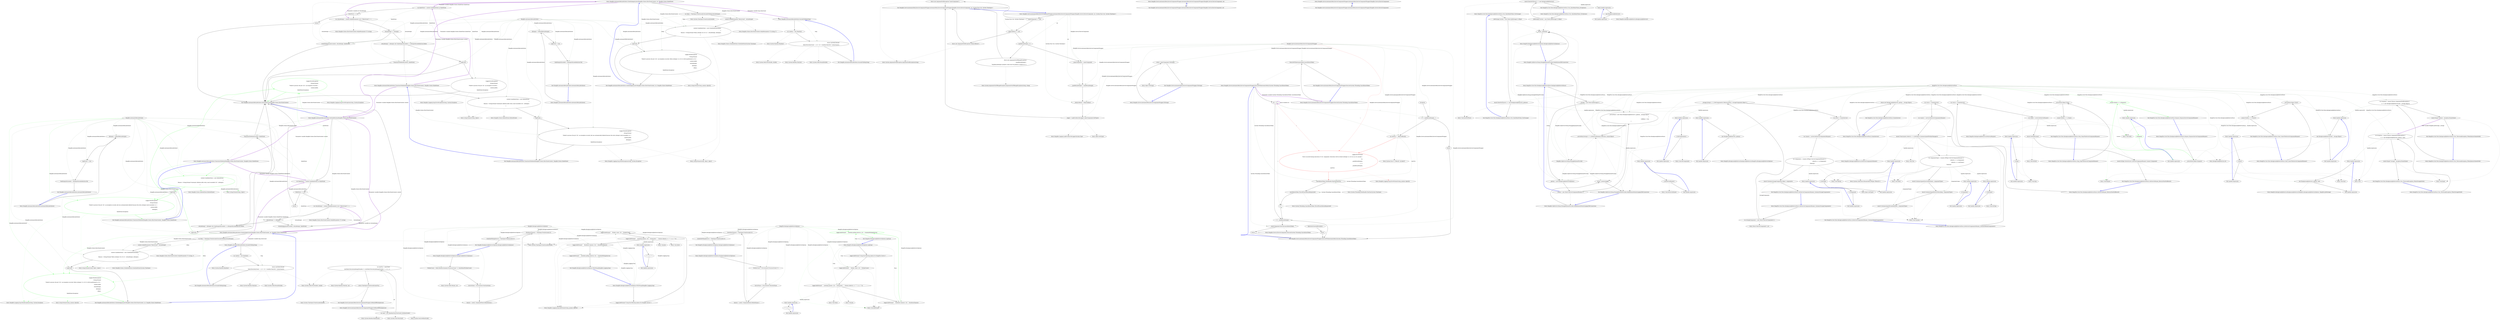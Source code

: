digraph  {
d15 [label="Logger.ErrorException(\r\n                        String.Format(\r\n                            ''Failed to process the job '{0}': an exception occurred.'',\r\n                            context.JobId),\r\n                        failedState.Exception)", span="67-71", cluster="Hangfire.AutomaticRetryAttribute.OnStateElection(Hangfire.States.ElectStateContext)", color=green, community=0];
d5 [label="Entry Hangfire.AutomaticRetryAttribute.OnStateElection(Hangfire.States.ElectStateContext)", span="44-44", cluster="Hangfire.AutomaticRetryAttribute.OnStateElection(Hangfire.States.ElectStateContext)"];
d6 [label="var failedState = context.CandidateState as FailedState", span="46-46", cluster="Hangfire.AutomaticRetryAttribute.OnStateElection(Hangfire.States.ElectStateContext)"];
d14 [label=LogEvents, span="65-65", cluster="Hangfire.AutomaticRetryAttribute.OnStateElection(Hangfire.States.ElectStateContext)"];
d16 [label="Exit Hangfire.AutomaticRetryAttribute.OnStateElection(Hangfire.States.ElectStateContext)", span="44-44", cluster="Hangfire.AutomaticRetryAttribute.OnStateElection(Hangfire.States.ElectStateContext)"];
d20 [label="Entry string.Format(string, object)", span="0-0", cluster="string.Format(string, object)"];
d21 [label="Entry Hangfire.Logging.ILog.ErrorException(string, System.Exception)", span="166-166", cluster="Hangfire.Logging.ILog.ErrorException(string, System.Exception)"];
d26 [label="Logger.WarnException(\r\n                    String.Format(\r\n                        ''Failed to process the job '{0}': an exception occurred. Retry attempt {1} of {2} will be performed in {3}.'',\r\n                        context.JobId,\r\n                        retryAttempt,\r\n                        Attempts,\r\n                        delay),\r\n                    failedState.Exception)", span="97-104", cluster="Hangfire.AutomaticRetryAttribute.ScheduleAgainLater(Hangfire.States.ElectStateContext, int, Hangfire.States.FailedState)", color=green, community=0];
d47 [label="Hangfire.AutomaticRetryAttribute", span=""];
d18 [label="Entry Hangfire.AutomaticRetryAttribute.ScheduleAgainLater(Hangfire.States.ElectStateContext, int, Hangfire.States.FailedState)", span="82-82", cluster="Hangfire.AutomaticRetryAttribute.ScheduleAgainLater(Hangfire.States.ElectStateContext, int, Hangfire.States.FailedState)"];
d22 [label="var delay = TimeSpan.FromSeconds(SecondsToDelay(retryAttempt))", span="84-84", cluster="Hangfire.AutomaticRetryAttribute.ScheduleAgainLater(Hangfire.States.ElectStateContext, int, Hangfire.States.FailedState)"];
d25 [label=LogEvents, span="95-95", cluster="Hangfire.AutomaticRetryAttribute.ScheduleAgainLater(Hangfire.States.ElectStateContext, int, Hangfire.States.FailedState)"];
d27 [label="Exit Hangfire.AutomaticRetryAttribute.ScheduleAgainLater(Hangfire.States.ElectStateContext, int, Hangfire.States.FailedState)", span="82-82", cluster="Hangfire.AutomaticRetryAttribute.ScheduleAgainLater(Hangfire.States.ElectStateContext, int, Hangfire.States.FailedState)"];
d33 [label="Entry string.Format(string, params object[])", span="0-0", cluster="string.Format(string, params object[])"];
d34 [label="Entry Hangfire.Logging.ILog.WarnException(string, System.Exception)", span="285-285", cluster="Hangfire.Logging.ILog.WarnException(string, System.Exception)"];
d35 [label="context.CandidateState = new DeletedState\r\n            {\r\n                Reason = String.Format(''Automatic deletion after retry count exceeded {0}'', Attempts)\r\n            }", span="115-118", cluster="Hangfire.AutomaticRetryAttribute.TransitionToDeleted(Hangfire.States.ElectStateContext, Hangfire.States.FailedState)", color=green, community=0];
d19 [label="Entry Hangfire.AutomaticRetryAttribute.TransitionToDeleted(Hangfire.States.ElectStateContext, Hangfire.States.FailedState)", span="113-113", cluster="Hangfire.AutomaticRetryAttribute.TransitionToDeleted(Hangfire.States.ElectStateContext, Hangfire.States.FailedState)"];
d36 [label=LogEvents, span="120-120", cluster="Hangfire.AutomaticRetryAttribute.TransitionToDeleted(Hangfire.States.ElectStateContext, Hangfire.States.FailedState)"];
d39 [label="Entry Hangfire.States.DeletedState.DeletedState()", span="27-27", cluster="Hangfire.States.DeletedState.DeletedState()"];
d37 [label="Logger.WarnException(\r\n                    String.Format(\r\n                        ''Failed to process the job '{0}': an exception occured. Job was automatically deleted because the retry attempt count exceeded {1}.'',\r\n                        context.JobId,\r\n                        Attempts),\r\n                    failedState.Exception)", span="122-127", cluster="Hangfire.AutomaticRetryAttribute.TransitionToDeleted(Hangfire.States.ElectStateContext, Hangfire.States.FailedState)", color=green, community=0];
d38 [label="Exit Hangfire.AutomaticRetryAttribute.TransitionToDeleted(Hangfire.States.ElectStateContext, Hangfire.States.FailedState)", span="113-113", cluster="Hangfire.AutomaticRetryAttribute.TransitionToDeleted(Hangfire.States.ElectStateContext, Hangfire.States.FailedState)"];
d32 [label="Entry string.Format(string, object, object)", span="0-0", cluster="string.Format(string, object, object)"];
d9 [label="var retryAttempt = context.GetJobParameter<int>(''RetryCount'') + 1", span="53-53", cluster="Hangfire.AutomaticRetryAttribute.OnStateElection(Hangfire.States.ElectStateContext)"];
d11 [label="ScheduleAgainLater(context, retryAttempt, failedState)", span="57-57", cluster="Hangfire.AutomaticRetryAttribute.OnStateElection(Hangfire.States.ElectStateContext)"];
d13 [label="TransitionToDeleted(context, failedState)", span="61-61", cluster="Hangfire.AutomaticRetryAttribute.OnStateElection(Hangfire.States.ElectStateContext)"];
d7 [label="failedState == null", span="47-47", cluster="Hangfire.AutomaticRetryAttribute.OnStateElection(Hangfire.States.ElectStateContext)"];
d12 [label="retryAttempt > Attempts && OnAttemptsExceeded == AttemptsExceededAction.Delete", span="59-59", cluster="Hangfire.AutomaticRetryAttribute.OnStateElection(Hangfire.States.ElectStateContext)"];
d8 [label="return;", span="50-50", cluster="Hangfire.AutomaticRetryAttribute.OnStateElection(Hangfire.States.ElectStateContext)"];
d1 [label="Attempts = DefaultRetryAttempts", span="22-22", cluster="Hangfire.AutomaticRetryAttribute.AutomaticRetryAttribute()"];
d2 [label="LogEvents = true", span="23-23", cluster="Hangfire.AutomaticRetryAttribute.AutomaticRetryAttribute()"];
d3 [label="OnAttemptsExceeded = AttemptsExceededAction.Fail", span="24-24", cluster="Hangfire.AutomaticRetryAttribute.AutomaticRetryAttribute()"];
d10 [label="retryAttempt <= Attempts", span="55-55", cluster="Hangfire.AutomaticRetryAttribute.OnStateElection(Hangfire.States.ElectStateContext)"];
d24 [label="context.CandidateState = new ScheduledState(delay)\r\n            {\r\n                Reason = String.Format(''Retry attempt {0} of {1}'', retryAttempt, Attempts)\r\n            }", span="90-93", cluster="Hangfire.AutomaticRetryAttribute.ScheduleAgainLater(Hangfire.States.ElectStateContext, int, Hangfire.States.FailedState)"];
d28 [label="Entry Hangfire.AutomaticRetryAttribute.SecondsToDelay(long)", span="132-132", cluster="Hangfire.AutomaticRetryAttribute.SecondsToDelay(long)"];
d23 [label="context.SetJobParameter(''RetryCount'', retryAttempt)", span="86-86", cluster="Hangfire.AutomaticRetryAttribute.ScheduleAgainLater(Hangfire.States.ElectStateContext, int, Hangfire.States.FailedState)"];
d29 [label="Entry System.TimeSpan.FromSeconds(double)", span="0-0", cluster="System.TimeSpan.FromSeconds(double)"];
d17 [label="Entry Hangfire.States.ElectStateContext.GetJobParameter<T>(string)", span="54-54", cluster="Hangfire.States.ElectStateContext.GetJobParameter<T>(string)"];
d0 [label="Entry Hangfire.AutomaticRetryAttribute.AutomaticRetryAttribute()", span="20-20", cluster="Hangfire.AutomaticRetryAttribute.AutomaticRetryAttribute()"];
d4 [label="Exit Hangfire.AutomaticRetryAttribute.AutomaticRetryAttribute()", span="20-20", cluster="Hangfire.AutomaticRetryAttribute.AutomaticRetryAttribute()"];
d31 [label="Entry Hangfire.States.ScheduledState.ScheduledState(System.TimeSpan)", span="27-27", cluster="Hangfire.States.ScheduledState.ScheduledState(System.TimeSpan)"];
d42 [label="Exit Hangfire.AutomaticRetryAttribute.SecondsToDelay(long)", span="132-132", cluster="Hangfire.AutomaticRetryAttribute.SecondsToDelay(long)"];
d40 [label="var random = new Random()", span="134-134", cluster="Hangfire.AutomaticRetryAttribute.SecondsToDelay(long)"];
d41 [label="return (int)Math.Round(\r\n                Math.Pow(retryCount - 1, 4) + 15 + (random.Next(30) * (retryCount)));", span="135-136", cluster="Hangfire.AutomaticRetryAttribute.SecondsToDelay(long)"];
d30 [label="Entry Hangfire.States.ElectStateContext.SetJobParameter<T>(string, T)", span="49-49", cluster="Hangfire.States.ElectStateContext.SetJobParameter<T>(string, T)"];
d43 [label="Entry System.Random.Random()", span="0-0", cluster="System.Random.Random()"];
d44 [label="Entry System.Math.Pow(double, double)", span="0-0", cluster="System.Math.Pow(double, double)"];
d45 [label="Entry System.Random.Next(int)", span="0-0", cluster="System.Random.Next(int)"];
d46 [label="Entry System.Math.Round(double)", span="0-0", cluster="System.Math.Round(double)"];
m0_16 [label="Entry System.ArgumentNullException.ArgumentNullException(string)", span="0-0", cluster="System.ArgumentNullException.ArgumentNullException(string)", file="AutomaticRetryServerComponentWrapper.cs"];
m0_57 [label="Entry System.Random.Next(int, int)", span="0-0", cluster="System.Random.Next(int, int)", file="AutomaticRetryServerComponentWrapper.cs"];
m0_53 [label="Entry System.Random.Random(int)", span="0-0", cluster="System.Random.Random(int)", file="AutomaticRetryServerComponentWrapper.cs"];
m0_2 [label="Entry Hangfire.Server.AutomaticRetryServerComponentWrapper.AutomaticRetryServerComponentWrapper(Hangfire.Server.IServerComponent, int)", span="37-37", cluster="Hangfire.Server.AutomaticRetryServerComponentWrapper.AutomaticRetryServerComponentWrapper(Hangfire.Server.IServerComponent, int)", file="AutomaticRetryServerComponentWrapper.cs"];
m0_3 [label="Exit Hangfire.Server.AutomaticRetryServerComponentWrapper.AutomaticRetryServerComponentWrapper(Hangfire.Server.IServerComponent, int)", span="37-37", cluster="Hangfire.Server.AutomaticRetryServerComponentWrapper.AutomaticRetryServerComponentWrapper(Hangfire.Server.IServerComponent, int)", file="AutomaticRetryServerComponentWrapper.cs"];
m0_18 [label="Entry object.GetType()", span="0-0", cluster="object.GetType()", file="AutomaticRetryServerComponentWrapper.cs"];
m0_39 [label="Entry Hangfire.Server.IServerComponent.Execute(System.Threading.CancellationToken)", span="22-22", cluster="Hangfire.Server.IServerComponent.Execute(System.Threading.CancellationToken)", file="AutomaticRetryServerComponentWrapper.cs"];
m0_40 [label="Entry System.Func<T, TResult>.Invoke(T)", span="0-0", cluster="System.Func<T, TResult>.Invoke(T)", file="AutomaticRetryServerComponentWrapper.cs"];
m0_17 [label="Entry System.ArgumentOutOfRangeException.ArgumentOutOfRangeException(string, string)", span="0-0", cluster="System.ArgumentOutOfRangeException.ArgumentOutOfRangeException(string, string)", file="AutomaticRetryServerComponentWrapper.cs"];
m0_58 [label="Entry System.TimeSpan.FromSeconds(double)", span="0-0", cluster="System.TimeSpan.FromSeconds(double)", file="AutomaticRetryServerComponentWrapper.cs"];
m0_20 [label="Entry Hangfire.Server.AutomaticRetryServerComponentWrapper.Execute(System.Threading.CancellationToken)", span="69-69", cluster="Hangfire.Server.AutomaticRetryServerComponentWrapper.Execute(System.Threading.CancellationToken)", file="AutomaticRetryServerComponentWrapper.cs"];
m0_21 [label="ExecuteWithAutomaticRetry(cancellationToken)", span="71-71", cluster="Hangfire.Server.AutomaticRetryServerComponentWrapper.Execute(System.Threading.CancellationToken)", file="AutomaticRetryServerComponentWrapper.cs"];
m0_22 [label="Exit Hangfire.Server.AutomaticRetryServerComponentWrapper.Execute(System.Threading.CancellationToken)", span="69-69", cluster="Hangfire.Server.AutomaticRetryServerComponentWrapper.Execute(System.Threading.CancellationToken)", file="AutomaticRetryServerComponentWrapper.cs"];
m0_41 [label="Entry Hangfire.Logging.ILog.ErrorFormat(string, params object[])", span="158-158", cluster="Hangfire.Logging.ILog.ErrorFormat(string, params object[])", file="AutomaticRetryServerComponentWrapper.cs"];
m0_0 [label="Entry Hangfire.Server.AutomaticRetryServerComponentWrapper.AutomaticRetryServerComponentWrapper(Hangfire.Server.IServerComponent)", span="32-32", cluster="Hangfire.Server.AutomaticRetryServerComponentWrapper.AutomaticRetryServerComponentWrapper(Hangfire.Server.IServerComponent)", file="AutomaticRetryServerComponentWrapper.cs"];
m0_1 [label="Exit Hangfire.Server.AutomaticRetryServerComponentWrapper.AutomaticRetryServerComponentWrapper(Hangfire.Server.IServerComponent)", span="32-32", cluster="Hangfire.Server.AutomaticRetryServerComponentWrapper.AutomaticRetryServerComponentWrapper(Hangfire.Server.IServerComponent)", file="AutomaticRetryServerComponentWrapper.cs"];
m0_43 [label="Entry System.Threading.CancellationToken.ThrowIfCancellationRequested()", span="0-0", cluster="System.Threading.CancellationToken.ThrowIfCancellationRequested()", file="AutomaticRetryServerComponentWrapper.cs"];
m0_23 [label="Entry Hangfire.Server.AutomaticRetryServerComponentWrapper.ExecuteWithAutomaticRetry(System.Threading.CancellationToken)", span="74-74", cluster="Hangfire.Server.AutomaticRetryServerComponentWrapper.ExecuteWithAutomaticRetry(System.Threading.CancellationToken)", file="AutomaticRetryServerComponentWrapper.cs"];
m0_24 [label="var i = 0", span="76-76", cluster="Hangfire.Server.AutomaticRetryServerComponentWrapper.ExecuteWithAutomaticRetry(System.Threading.CancellationToken)", file="AutomaticRetryServerComponentWrapper.cs"];
m0_26 [label="_innerComponent.Execute(cancellationToken)", span="80-80", cluster="Hangfire.Server.AutomaticRetryServerComponentWrapper.ExecuteWithAutomaticRetry(System.Threading.CancellationToken)", file="AutomaticRetryServerComponentWrapper.cs"];
m0_35 [label="cancellationToken.WaitHandle.WaitOne(nextTry)", span="103-103", cluster="Hangfire.Server.AutomaticRetryServerComponentWrapper.ExecuteWithAutomaticRetry(System.Threading.CancellationToken)", file="AutomaticRetryServerComponentWrapper.cs"];
m0_25 [label="i <= _maxRetryAttempts", span="76-76", cluster="Hangfire.Server.AutomaticRetryServerComponentWrapper.ExecuteWithAutomaticRetry(System.Threading.CancellationToken)", file="AutomaticRetryServerComponentWrapper.cs"];
m0_31 [label="i >= _maxRetryAttempts - 1", span="90-90", cluster="Hangfire.Server.AutomaticRetryServerComponentWrapper.ExecuteWithAutomaticRetry(System.Threading.CancellationToken)", file="AutomaticRetryServerComponentWrapper.cs"];
m0_33 [label="var nextTry = _delayCallback(i)", span="92-92", cluster="Hangfire.Server.AutomaticRetryServerComponentWrapper.ExecuteWithAutomaticRetry(System.Threading.CancellationToken)", file="AutomaticRetryServerComponentWrapper.cs"];
m0_34 [label="_logger.ErrorFormat(\r\n                        ''Error occurred during execution of '{0}' component. Execution will be retried (attempt {1} of {2}) in {3} seconds.'',\r\n                        ex,\r\n                        _maxRetryAttempts,\r\n                        i + 1,\r\n                        _maxRetryAttempts,\r\n                        nextTry)", span="94-100", cluster="Hangfire.Server.AutomaticRetryServerComponentWrapper.ExecuteWithAutomaticRetry(System.Threading.CancellationToken)", color=red, community=0, file="AutomaticRetryServerComponentWrapper.cs"];
m0_37 [label="i++", span="76-76", cluster="Hangfire.Server.AutomaticRetryServerComponentWrapper.ExecuteWithAutomaticRetry(System.Threading.CancellationToken)", file="AutomaticRetryServerComponentWrapper.cs"];
m0_27 [label="return;", span="81-81", cluster="Hangfire.Server.AutomaticRetryServerComponentWrapper.ExecuteWithAutomaticRetry(System.Threading.CancellationToken)", file="AutomaticRetryServerComponentWrapper.cs"];
m0_28 [label=OperationCanceledException, span="83-83", cluster="Hangfire.Server.AutomaticRetryServerComponentWrapper.ExecuteWithAutomaticRetry(System.Threading.CancellationToken)", file="AutomaticRetryServerComponentWrapper.cs"];
m0_29 [label="throw;", span="85-85", cluster="Hangfire.Server.AutomaticRetryServerComponentWrapper.ExecuteWithAutomaticRetry(System.Threading.CancellationToken)", file="AutomaticRetryServerComponentWrapper.cs"];
m0_30 [label=Exception, span="87-87", cluster="Hangfire.Server.AutomaticRetryServerComponentWrapper.ExecuteWithAutomaticRetry(System.Threading.CancellationToken)", file="AutomaticRetryServerComponentWrapper.cs"];
m0_32 [label="throw;", span="90-90", cluster="Hangfire.Server.AutomaticRetryServerComponentWrapper.ExecuteWithAutomaticRetry(System.Threading.CancellationToken)", file="AutomaticRetryServerComponentWrapper.cs"];
m0_36 [label="cancellationToken.ThrowIfCancellationRequested()", span="104-104", cluster="Hangfire.Server.AutomaticRetryServerComponentWrapper.ExecuteWithAutomaticRetry(System.Threading.CancellationToken)", file="AutomaticRetryServerComponentWrapper.cs"];
m0_38 [label="Exit Hangfire.Server.AutomaticRetryServerComponentWrapper.ExecuteWithAutomaticRetry(System.Threading.CancellationToken)", span="74-74", cluster="Hangfire.Server.AutomaticRetryServerComponentWrapper.ExecuteWithAutomaticRetry(System.Threading.CancellationToken)", file="AutomaticRetryServerComponentWrapper.cs"];
m0_44 [label="Entry Hangfire.Server.AutomaticRetryServerComponentWrapper.ToString()", span="109-109", cluster="Hangfire.Server.AutomaticRetryServerComponentWrapper.ToString()", file="AutomaticRetryServerComponentWrapper.cs"];
m0_45 [label="return _innerComponent.ToString();", span="111-111", cluster="Hangfire.Server.AutomaticRetryServerComponentWrapper.ToString()", file="AutomaticRetryServerComponentWrapper.cs"];
m0_46 [label="Exit Hangfire.Server.AutomaticRetryServerComponentWrapper.ToString()", span="109-109", cluster="Hangfire.Server.AutomaticRetryServerComponentWrapper.ToString()", file="AutomaticRetryServerComponentWrapper.cs"];
m0_19 [label="Entry Hangfire.Logging.LogProvider.GetLogger(System.Type)", span="360-360", cluster="Hangfire.Logging.LogProvider.GetLogger(System.Type)", file="AutomaticRetryServerComponentWrapper.cs"];
m0_54 [label="Entry System.Guid.NewGuid()", span="0-0", cluster="System.Guid.NewGuid()", file="AutomaticRetryServerComponentWrapper.cs"];
m0_55 [label="Entry System.Guid.GetHashCode()", span="0-0", cluster="System.Guid.GetHashCode()", file="AutomaticRetryServerComponentWrapper.cs"];
m0_42 [label="Entry System.Threading.WaitHandle.WaitOne(System.TimeSpan)", span="0-0", cluster="System.Threading.WaitHandle.WaitOne(System.TimeSpan)", file="AutomaticRetryServerComponentWrapper.cs"];
m0_4 [label="Entry Hangfire.Server.AutomaticRetryServerComponentWrapper.AutomaticRetryServerComponentWrapper(Hangfire.Server.IServerComponent, int, System.Func<int, System.TimeSpan>)", span="44-44", cluster="Hangfire.Server.AutomaticRetryServerComponentWrapper.AutomaticRetryServerComponentWrapper(Hangfire.Server.IServerComponent, int, System.Func<int, System.TimeSpan>)", file="AutomaticRetryServerComponentWrapper.cs"];
m0_5 [label="innerComponent == null", span="49-49", cluster="Hangfire.Server.AutomaticRetryServerComponentWrapper.AutomaticRetryServerComponentWrapper(Hangfire.Server.IServerComponent, int, System.Func<int, System.TimeSpan>)", file="AutomaticRetryServerComponentWrapper.cs"];
m0_7 [label="delayCallback == null", span="50-50", cluster="Hangfire.Server.AutomaticRetryServerComponentWrapper.AutomaticRetryServerComponentWrapper(Hangfire.Server.IServerComponent, int, System.Func<int, System.TimeSpan>)", file="AutomaticRetryServerComponentWrapper.cs"];
m0_9 [label="maxRetryAttempts < 0", span="51-51", cluster="Hangfire.Server.AutomaticRetryServerComponentWrapper.AutomaticRetryServerComponentWrapper(Hangfire.Server.IServerComponent, int, System.Func<int, System.TimeSpan>)", file="AutomaticRetryServerComponentWrapper.cs"];
m0_11 [label="_innerComponent = innerComponent", span="58-58", cluster="Hangfire.Server.AutomaticRetryServerComponentWrapper.AutomaticRetryServerComponentWrapper(Hangfire.Server.IServerComponent, int, System.Func<int, System.TimeSpan>)", file="AutomaticRetryServerComponentWrapper.cs"];
m0_12 [label="_maxRetryAttempts = maxRetryAttempts", span="59-59", cluster="Hangfire.Server.AutomaticRetryServerComponentWrapper.AutomaticRetryServerComponentWrapper(Hangfire.Server.IServerComponent, int, System.Func<int, System.TimeSpan>)", file="AutomaticRetryServerComponentWrapper.cs"];
m0_13 [label="_delayCallback = delayCallback", span="60-60", cluster="Hangfire.Server.AutomaticRetryServerComponentWrapper.AutomaticRetryServerComponentWrapper(Hangfire.Server.IServerComponent, int, System.Func<int, System.TimeSpan>)", file="AutomaticRetryServerComponentWrapper.cs"];
m0_6 [label="throw new ArgumentNullException(''innerComponent'');", span="49-49", cluster="Hangfire.Server.AutomaticRetryServerComponentWrapper.AutomaticRetryServerComponentWrapper(Hangfire.Server.IServerComponent, int, System.Func<int, System.TimeSpan>)", file="AutomaticRetryServerComponentWrapper.cs"];
m0_8 [label="throw new ArgumentNullException(''delayCallback'');", span="50-50", cluster="Hangfire.Server.AutomaticRetryServerComponentWrapper.AutomaticRetryServerComponentWrapper(Hangfire.Server.IServerComponent, int, System.Func<int, System.TimeSpan>)", file="AutomaticRetryServerComponentWrapper.cs"];
m0_10 [label="throw new ArgumentOutOfRangeException(\r\n                    ''maxRetryAttempts'',\r\n                    ''MaxRetryAttempts property value must be greater or equal to 0.'');", span="53-55", cluster="Hangfire.Server.AutomaticRetryServerComponentWrapper.AutomaticRetryServerComponentWrapper(Hangfire.Server.IServerComponent, int, System.Func<int, System.TimeSpan>)", file="AutomaticRetryServerComponentWrapper.cs"];
m0_14 [label="_logger = LogProvider.GetLogger(_innerComponent.GetType())", span="61-61", cluster="Hangfire.Server.AutomaticRetryServerComponentWrapper.AutomaticRetryServerComponentWrapper(Hangfire.Server.IServerComponent, int, System.Func<int, System.TimeSpan>)", file="AutomaticRetryServerComponentWrapper.cs"];
m0_15 [label="Exit Hangfire.Server.AutomaticRetryServerComponentWrapper.AutomaticRetryServerComponentWrapper(Hangfire.Server.IServerComponent, int, System.Func<int, System.TimeSpan>)", span="44-44", cluster="Hangfire.Server.AutomaticRetryServerComponentWrapper.AutomaticRetryServerComponentWrapper(Hangfire.Server.IServerComponent, int, System.Func<int, System.TimeSpan>)", file="AutomaticRetryServerComponentWrapper.cs"];
m0_48 [label="Entry Hangfire.Server.AutomaticRetryServerComponentWrapper.GetBackOffMultiplier(int)", span="114-114", cluster="Hangfire.Server.AutomaticRetryServerComponentWrapper.GetBackOffMultiplier(int)", file="AutomaticRetryServerComponentWrapper.cs"];
m0_49 [label="var rand = new Random(Guid.NewGuid().GetHashCode())", span="117-117", cluster="Hangfire.Server.AutomaticRetryServerComponentWrapper.GetBackOffMultiplier(int)", file="AutomaticRetryServerComponentWrapper.cs"];
m0_50 [label="var nextTry = rand.Next(\r\n                (int)Math.Pow(retryAttemptNumber, 2), (int)Math.Pow(retryAttemptNumber + 1, 2) + 1)", span="118-119", cluster="Hangfire.Server.AutomaticRetryServerComponentWrapper.GetBackOffMultiplier(int)", file="AutomaticRetryServerComponentWrapper.cs"];
m0_51 [label="return TimeSpan.FromSeconds(nextTry);", span="121-121", cluster="Hangfire.Server.AutomaticRetryServerComponentWrapper.GetBackOffMultiplier(int)", file="AutomaticRetryServerComponentWrapper.cs"];
m0_52 [label="Exit Hangfire.Server.AutomaticRetryServerComponentWrapper.GetBackOffMultiplier(int)", span="114-114", cluster="Hangfire.Server.AutomaticRetryServerComponentWrapper.GetBackOffMultiplier(int)", file="AutomaticRetryServerComponentWrapper.cs"];
m0_47 [label="Entry object.ToString()", span="0-0", cluster="object.ToString()", file="AutomaticRetryServerComponentWrapper.cs"];
m0_59 [label="Hangfire.Server.AutomaticRetryServerComponentWrapper", span="", file="AutomaticRetryServerComponentWrapper.cs"];
m1_6 [label="var failedState = context.CandidateState as FailedState", span="46-46", cluster="Hangfire.AutomaticRetryAttribute.OnStateElection(Hangfire.States.ElectStateContext)", file="BackgroundJobServer.cs"];
m1_9 [label="var retryAttempt = context.GetJobParameter<int>(''RetryCount'') + 1", span="53-53", cluster="Hangfire.AutomaticRetryAttribute.OnStateElection(Hangfire.States.ElectStateContext)", file="BackgroundJobServer.cs"];
m1_11 [label="ScheduleAgainLater(context, retryAttempt, failedState)", span="57-57", cluster="Hangfire.AutomaticRetryAttribute.OnStateElection(Hangfire.States.ElectStateContext)", file="BackgroundJobServer.cs"];
m1_13 [label="TransitionToDeleted(context, failedState)", span="61-61", cluster="Hangfire.AutomaticRetryAttribute.OnStateElection(Hangfire.States.ElectStateContext)", file="BackgroundJobServer.cs"];
m1_15 [label="Logger.ErrorException(\r\n                        String.Format(\r\n                            ''Failed to process the job '{0}': an exception occurred.'',\r\n                            context.JobId),\r\n                        failedState.Exception)", span="67-71", cluster="Hangfire.AutomaticRetryAttribute.OnStateElection(Hangfire.States.ElectStateContext)", file="BackgroundJobServer.cs"];
m1_7 [label="failedState == null", span="47-47", cluster="Hangfire.AutomaticRetryAttribute.OnStateElection(Hangfire.States.ElectStateContext)", file="BackgroundJobServer.cs"];
m1_8 [label="return;", span="50-50", cluster="Hangfire.AutomaticRetryAttribute.OnStateElection(Hangfire.States.ElectStateContext)", file="BackgroundJobServer.cs"];
m1_10 [label="retryAttempt <= Attempts", span="55-55", cluster="Hangfire.AutomaticRetryAttribute.OnStateElection(Hangfire.States.ElectStateContext)", file="BackgroundJobServer.cs"];
m1_12 [label="retryAttempt > Attempts && OnAttemptsExceeded == AttemptsExceededAction.Delete", span="59-59", cluster="Hangfire.AutomaticRetryAttribute.OnStateElection(Hangfire.States.ElectStateContext)", file="BackgroundJobServer.cs"];
m1_14 [label=LogEvents, span="65-65", cluster="Hangfire.AutomaticRetryAttribute.OnStateElection(Hangfire.States.ElectStateContext)", file="BackgroundJobServer.cs"];
m1_31 [label="Entry Hangfire.States.ScheduledState.ScheduledState(System.TimeSpan)", span="27-27", cluster="Hangfire.States.ScheduledState.ScheduledState(System.TimeSpan)", file="BackgroundJobServer.cs"];
m1_34 [label="Entry Hangfire.Logging.ILog.WarnException(string, System.Exception)", span="285-285", cluster="Hangfire.Logging.ILog.WarnException(string, System.Exception)", file="BackgroundJobServer.cs"];
m1_28 [label="Entry Hangfire.AutomaticRetryAttribute.SecondsToDelay(long)", span="132-132", cluster="Hangfire.AutomaticRetryAttribute.SecondsToDelay(long)", file="BackgroundJobServer.cs"];
m1_40 [label="var random = new Random()", span="134-134", cluster="Hangfire.AutomaticRetryAttribute.SecondsToDelay(long)", file="BackgroundJobServer.cs"];
m1_41 [label="return (int)Math.Round(\r\n                Math.Pow(retryCount - 1, 4) + 15 + (random.Next(30) * (retryCount)));", span="135-136", cluster="Hangfire.AutomaticRetryAttribute.SecondsToDelay(long)", file="BackgroundJobServer.cs"];
m1_42 [label="Exit Hangfire.AutomaticRetryAttribute.SecondsToDelay(long)", span="132-132", cluster="Hangfire.AutomaticRetryAttribute.SecondsToDelay(long)", file="BackgroundJobServer.cs"];
m1_32 [label="Entry string.Format(string, object, object)", span="0-0", cluster="string.Format(string, object, object)", file="BackgroundJobServer.cs"];
m1_17 [label="Entry Hangfire.States.ElectStateContext.GetJobParameter<T>(string)", span="54-54", cluster="Hangfire.States.ElectStateContext.GetJobParameter<T>(string)", file="BackgroundJobServer.cs"];
m1_33 [label="Entry string.Format(string, params object[])", span="0-0", cluster="string.Format(string, params object[])", file="BackgroundJobServer.cs"];
m1_43 [label="Entry System.Random.Random()", span="0-0", cluster="System.Random.Random()", file="BackgroundJobServer.cs"];
m1_18 [label="Entry Hangfire.AutomaticRetryAttribute.ScheduleAgainLater(Hangfire.States.ElectStateContext, int, Hangfire.States.FailedState)", span="82-82", cluster="Hangfire.AutomaticRetryAttribute.ScheduleAgainLater(Hangfire.States.ElectStateContext, int, Hangfire.States.FailedState)", file="BackgroundJobServer.cs"];
m1_22 [label="var delay = TimeSpan.FromSeconds(SecondsToDelay(retryAttempt))", span="84-84", cluster="Hangfire.AutomaticRetryAttribute.ScheduleAgainLater(Hangfire.States.ElectStateContext, int, Hangfire.States.FailedState)", file="BackgroundJobServer.cs"];
m1_23 [label="context.SetJobParameter(''RetryCount'', retryAttempt)", span="86-86", cluster="Hangfire.AutomaticRetryAttribute.ScheduleAgainLater(Hangfire.States.ElectStateContext, int, Hangfire.States.FailedState)", file="BackgroundJobServer.cs"];
m1_24 [label="context.CandidateState = new ScheduledState(delay)\r\n            {\r\n                Reason = String.Format(''Retry attempt {0} of {1}'', retryAttempt, Attempts)\r\n            }", span="90-93", cluster="Hangfire.AutomaticRetryAttribute.ScheduleAgainLater(Hangfire.States.ElectStateContext, int, Hangfire.States.FailedState)", file="BackgroundJobServer.cs"];
m1_26 [label="Logger.WarnException(\r\n                    String.Format(\r\n                        ''Failed to process the job '{0}': an exception occurred. Retry attempt {1} of {2} will be performed in {3}.'',\r\n                        context.JobId,\r\n                        retryAttempt,\r\n                        Attempts,\r\n                        delay),\r\n                    failedState.Exception)", span="97-104", cluster="Hangfire.AutomaticRetryAttribute.ScheduleAgainLater(Hangfire.States.ElectStateContext, int, Hangfire.States.FailedState)", file="BackgroundJobServer.cs"];
m1_25 [label=LogEvents, span="95-95", cluster="Hangfire.AutomaticRetryAttribute.ScheduleAgainLater(Hangfire.States.ElectStateContext, int, Hangfire.States.FailedState)", file="BackgroundJobServer.cs"];
m1_27 [label="Exit Hangfire.AutomaticRetryAttribute.ScheduleAgainLater(Hangfire.States.ElectStateContext, int, Hangfire.States.FailedState)", span="82-82", cluster="Hangfire.AutomaticRetryAttribute.ScheduleAgainLater(Hangfire.States.ElectStateContext, int, Hangfire.States.FailedState)", file="BackgroundJobServer.cs"];
m1_21 [label="Entry Hangfire.Logging.ILog.ErrorException(string, System.Exception)", span="166-166", cluster="Hangfire.Logging.ILog.ErrorException(string, System.Exception)", file="BackgroundJobServer.cs"];
m1_29 [label="Entry System.TimeSpan.FromSeconds(double)", span="0-0", cluster="System.TimeSpan.FromSeconds(double)", file="BackgroundJobServer.cs"];
m1_44 [label="Entry System.Math.Pow(double, double)", span="0-0", cluster="System.Math.Pow(double, double)", file="BackgroundJobServer.cs"];
m1_45 [label="Entry System.Random.Next(int)", span="0-0", cluster="System.Random.Next(int)", file="BackgroundJobServer.cs"];
m1_46 [label="Entry System.Math.Round(double)", span="0-0", cluster="System.Math.Round(double)", file="BackgroundJobServer.cs"];
m1_0 [label="Entry Hangfire.AutomaticRetryAttribute.AutomaticRetryAttribute()", span="20-20", cluster="Hangfire.AutomaticRetryAttribute.AutomaticRetryAttribute()", file="BackgroundJobServer.cs"];
m1_1 [label="Attempts = DefaultRetryAttempts", span="22-22", cluster="Hangfire.AutomaticRetryAttribute.AutomaticRetryAttribute()", file="BackgroundJobServer.cs"];
m1_2 [label="LogEvents = true", span="23-23", cluster="Hangfire.AutomaticRetryAttribute.AutomaticRetryAttribute()", file="BackgroundJobServer.cs"];
m1_3 [label="OnAttemptsExceeded = AttemptsExceededAction.Fail", span="24-24", cluster="Hangfire.AutomaticRetryAttribute.AutomaticRetryAttribute()", file="BackgroundJobServer.cs"];
m1_4 [label="Exit Hangfire.AutomaticRetryAttribute.AutomaticRetryAttribute()", span="20-20", cluster="Hangfire.AutomaticRetryAttribute.AutomaticRetryAttribute()", file="BackgroundJobServer.cs"];
m1_20 [label="Entry string.Format(string, object)", span="0-0", cluster="string.Format(string, object)", file="BackgroundJobServer.cs"];
m1_19 [label="Entry Hangfire.AutomaticRetryAttribute.TransitionToDeleted(Hangfire.States.ElectStateContext, Hangfire.States.FailedState)", span="113-113", cluster="Hangfire.AutomaticRetryAttribute.TransitionToDeleted(Hangfire.States.ElectStateContext, Hangfire.States.FailedState)", file="BackgroundJobServer.cs"];
m1_35 [label="context.CandidateState = new DeletedState\r\n            {\r\n                Reason = String.Format(''Automatic deletion after retry count exceeded {0}'', Attempts)\r\n            }", span="115-118", cluster="Hangfire.AutomaticRetryAttribute.TransitionToDeleted(Hangfire.States.ElectStateContext, Hangfire.States.FailedState)", file="BackgroundJobServer.cs"];
m1_37 [label="Logger.WarnException(\r\n                    String.Format(\r\n                        ''Failed to process the job '{0}': an exception occured. Job was automatically deleted because the retry attempt count exceeded {1}.'',\r\n                        context.JobId,\r\n                        Attempts),\r\n                    failedState.Exception)", span="122-127", cluster="Hangfire.AutomaticRetryAttribute.TransitionToDeleted(Hangfire.States.ElectStateContext, Hangfire.States.FailedState)", file="BackgroundJobServer.cs"];
m1_36 [label=LogEvents, span="120-120", cluster="Hangfire.AutomaticRetryAttribute.TransitionToDeleted(Hangfire.States.ElectStateContext, Hangfire.States.FailedState)", file="BackgroundJobServer.cs"];
m1_38 [label="Exit Hangfire.AutomaticRetryAttribute.TransitionToDeleted(Hangfire.States.ElectStateContext, Hangfire.States.FailedState)", span="113-113", cluster="Hangfire.AutomaticRetryAttribute.TransitionToDeleted(Hangfire.States.ElectStateContext, Hangfire.States.FailedState)", file="BackgroundJobServer.cs"];
m1_30 [label="Entry Hangfire.States.ElectStateContext.SetJobParameter<T>(string, T)", span="49-49", cluster="Hangfire.States.ElectStateContext.SetJobParameter<T>(string, T)", file="BackgroundJobServer.cs"];
m1_39 [label="Entry Hangfire.States.DeletedState.DeletedState()", span="27-27", cluster="Hangfire.States.DeletedState.DeletedState()", file="BackgroundJobServer.cs"];
m1_47 [label="Hangfire.AutomaticRetryAttribute", span="", file="BackgroundJobServer.cs"];
m2_9 [label="Entry Hangfire.BackgroundJobServerOptions.WriteToLog(Hangfire.Logging.ILog)", span="78-78", cluster="Hangfire.BackgroundJobServerOptions.WriteToLog(Hangfire.Logging.ILog)", file="BackgroundJobServerOptions.cs"];
m2_10 [label="logger.InfoFormat(''Using the following options for Hangfire Server:'')", span="80-80", cluster="Hangfire.BackgroundJobServerOptions.WriteToLog(Hangfire.Logging.ILog)", file="BackgroundJobServerOptions.cs"];
m2_11 [label="logger.InfoFormat(''    Worker count: {0}.'', WorkerCount)", span="81-81", cluster="Hangfire.BackgroundJobServerOptions.WriteToLog(Hangfire.Logging.ILog)", file="BackgroundJobServerOptions.cs"];
m2_12 [label="logger.InfoFormat(''    Listening queues: {0}.'', String.Join('', '', Queues.Select(x => ''''' + x + ''''')))", span="82-82", cluster="Hangfire.BackgroundJobServerOptions.WriteToLog(Hangfire.Logging.ILog)", file="BackgroundJobServerOptions.cs"];
m2_13 [label="logger.InfoFormat(''    Shutdown timeout: {0}.'', ShutdownTimeout)", span="83-83", cluster="Hangfire.BackgroundJobServerOptions.WriteToLog(Hangfire.Logging.ILog)", file="BackgroundJobServerOptions.cs"];
m2_14 [label="logger.InfoFormat(''    Schedule polling interval: {0}.'', SchedulePollingInterval)", span="84-84", cluster="Hangfire.BackgroundJobServerOptions.WriteToLog(Hangfire.Logging.ILog)", file="BackgroundJobServerOptions.cs"];
m2_15 [label="Exit Hangfire.BackgroundJobServerOptions.WriteToLog(Hangfire.Logging.ILog)", span="78-78", cluster="Hangfire.BackgroundJobServerOptions.WriteToLog(Hangfire.Logging.ILog)", file="BackgroundJobServerOptions.cs"];
m2_7 [label="Entry System.Math.Min(int, int)", span="0-0", cluster="System.Math.Min(int, int)", file="BackgroundJobServerOptions.cs"];
m2_16 [label="Entry Hangfire.Logging.ILog.InfoFormat(string, params object[])", span="217-217", cluster="Hangfire.Logging.ILog.InfoFormat(string, params object[])", file="BackgroundJobServerOptions.cs"];
m2_18 [label="Entry Unk.Join", span="", cluster="Unk.Join", file="BackgroundJobServerOptions.cs"];
m2_0 [label="Entry Hangfire.BackgroundJobServerOptions.BackgroundJobServerOptions()", span="32-32", cluster="Hangfire.BackgroundJobServerOptions.BackgroundJobServerOptions()", file="BackgroundJobServerOptions.cs"];
m2_1 [label="WorkerCount = Math.Min(Environment.ProcessorCount * 5, MaxDefaultWorkerCount)", span="34-34", cluster="Hangfire.BackgroundJobServerOptions.BackgroundJobServerOptions()", file="BackgroundJobServerOptions.cs"];
m2_2 [label="ServerName = Environment.MachineName", span="35-35", cluster="Hangfire.BackgroundJobServerOptions.BackgroundJobServerOptions()", file="BackgroundJobServerOptions.cs"];
m2_3 [label="Queues = new[] { EnqueuedState.DefaultQueue }", span="36-36", cluster="Hangfire.BackgroundJobServerOptions.BackgroundJobServerOptions()", file="BackgroundJobServerOptions.cs"];
m2_4 [label="ShutdownTimeout = TimeSpan.FromSeconds(15)", span="37-37", cluster="Hangfire.BackgroundJobServerOptions.BackgroundJobServerOptions()", file="BackgroundJobServerOptions.cs"];
m2_5 [label="SchedulePollingInterval = TimeSpan.FromSeconds(15)", span="38-38", cluster="Hangfire.BackgroundJobServerOptions.BackgroundJobServerOptions()", file="BackgroundJobServerOptions.cs"];
m2_6 [label="Exit Hangfire.BackgroundJobServerOptions.BackgroundJobServerOptions()", span="32-32", cluster="Hangfire.BackgroundJobServerOptions.BackgroundJobServerOptions()", file="BackgroundJobServerOptions.cs"];
m2_19 [label="Entry lambda expression", span="82-82", cluster="lambda expression", file="BackgroundJobServerOptions.cs"];
m2_20 [label="''''' + x + '''''", span="82-82", cluster="lambda expression", file="BackgroundJobServerOptions.cs"];
m2_21 [label="Exit lambda expression", span="82-82", cluster="lambda expression", file="BackgroundJobServerOptions.cs"];
m2_17 [label="Entry Unk.Select", span="", cluster="Unk.Select", file="BackgroundJobServerOptions.cs"];
m2_22 [label="Hangfire.BackgroundJobServerOptions", span="", file="BackgroundJobServerOptions.cs"];
m3_15 [label="Entry Unk.InfoFormat", span="", cluster="Unk.InfoFormat", file="BackgroundJobServerOptionsFacts.cs"];
m3_8 [label="Entry HangFire.BackgroundJobServerOptions.Log(ILog)", span="59-59", cluster="HangFire.BackgroundJobServerOptions.Log(ILog)", file="BackgroundJobServerOptionsFacts.cs"];
m3_13 [label="logger.InfoFormat(''    Schedule polling interval: {0}.'', SchedulePollingInterval)", span="65-65", cluster="HangFire.BackgroundJobServerOptions.Log(ILog)", color=green, community=0, file="BackgroundJobServerOptionsFacts.cs"];
m3_12 [label="logger.InfoFormat(''    Shutdown timeout: {0}.'', ShutdownTimeout)", span="64-64", cluster="HangFire.BackgroundJobServerOptions.Log(ILog)", file="BackgroundJobServerOptionsFacts.cs"];
m3_10 [label="logger.InfoFormat(''    Worker count: {0}.'', WorkerCount)", span="62-62", cluster="HangFire.BackgroundJobServerOptions.Log(ILog)", file="BackgroundJobServerOptionsFacts.cs"];
m3_11 [label="logger.InfoFormat(''    Listening queues: {0}.'', String.Join('', '', Queues.Select(x => ''''' + x + ''''')))", span="63-63", cluster="HangFire.BackgroundJobServerOptions.Log(ILog)", file="BackgroundJobServerOptionsFacts.cs"];
m3_9 [label="logger.InfoFormat(''Using the following options for HangFire Server:'')", span="61-61", cluster="HangFire.BackgroundJobServerOptions.Log(ILog)", file="BackgroundJobServerOptionsFacts.cs"];
m3_14 [label="Exit HangFire.BackgroundJobServerOptions.Log(ILog)", span="59-59", cluster="HangFire.BackgroundJobServerOptions.Log(ILog)", file="BackgroundJobServerOptionsFacts.cs"];
m3_0 [label="Entry HangFire.BackgroundJobServerOptions.BackgroundJobServerOptions()", span="13-13", cluster="HangFire.BackgroundJobServerOptions.BackgroundJobServerOptions()", file="BackgroundJobServerOptionsFacts.cs"];
m3_1 [label="WorkerCount = Environment.ProcessorCount * 5", span="15-15", cluster="HangFire.BackgroundJobServerOptions.BackgroundJobServerOptions()", file="BackgroundJobServerOptionsFacts.cs"];
m3_2 [label="ServerName = Environment.MachineName", span="16-16", cluster="HangFire.BackgroundJobServerOptions.BackgroundJobServerOptions()", file="BackgroundJobServerOptionsFacts.cs"];
m3_3 [label="Queues = new[] { EnqueuedState.DefaultQueue }", span="17-17", cluster="HangFire.BackgroundJobServerOptions.BackgroundJobServerOptions()", file="BackgroundJobServerOptionsFacts.cs"];
m3_4 [label="ShutdownTimeout = TimeSpan.FromSeconds(15)", span="18-18", cluster="HangFire.BackgroundJobServerOptions.BackgroundJobServerOptions()", file="BackgroundJobServerOptionsFacts.cs"];
m3_5 [label="SchedulePollingInterval = TimeSpan.FromSeconds(15)", span="19-19", cluster="HangFire.BackgroundJobServerOptions.BackgroundJobServerOptions()", file="BackgroundJobServerOptionsFacts.cs"];
m3_6 [label="Exit HangFire.BackgroundJobServerOptions.BackgroundJobServerOptions()", span="13-13", cluster="HangFire.BackgroundJobServerOptions.BackgroundJobServerOptions()", file="BackgroundJobServerOptionsFacts.cs"];
m3_17 [label="Entry Unk.Join", span="", cluster="Unk.Join", file="BackgroundJobServerOptionsFacts.cs"];
m3_18 [label="Entry lambda expression", span="63-63", cluster="lambda expression", file="BackgroundJobServerOptionsFacts.cs"];
m3_19 [label="''''' + x + '''''", span="63-63", cluster="lambda expression", file="BackgroundJobServerOptionsFacts.cs"];
m3_20 [label="Exit lambda expression", span="63-63", cluster="lambda expression", file="BackgroundJobServerOptionsFacts.cs"];
m3_16 [label="Entry Unk.Select", span="", cluster="Unk.Select", file="BackgroundJobServerOptionsFacts.cs"];
m3_21 [label="HangFire.BackgroundJobServerOptions", span="", file="BackgroundJobServerOptionsFacts.cs"];
m4_35 [label="Entry HangFire.Core.Tests.BackgroundJobServerFacts.Ctor_HasDefaultValue_ForStorage()", span="47-47", cluster="HangFire.Core.Tests.BackgroundJobServerFacts.Ctor_HasDefaultValue_ForStorage()", file="RecurringJobScheduler.cs"];
m4_37 [label="Assert.DoesNotThrow(() => new BackgroundJobServer(_options))", span="50-50", cluster="HangFire.Core.Tests.BackgroundJobServerFacts.Ctor_HasDefaultValue_ForStorage()", file="RecurringJobScheduler.cs"];
m4_36 [label="JobStorage.Current = new Mock<JobStorage>().Object", span="49-49", cluster="HangFire.Core.Tests.BackgroundJobServerFacts.Ctor_HasDefaultValue_ForStorage()", file="RecurringJobScheduler.cs"];
m4_38 [label="Exit HangFire.Core.Tests.BackgroundJobServerFacts.Ctor_HasDefaultValue_ForStorage()", span="47-47", cluster="HangFire.Core.Tests.BackgroundJobServerFacts.Ctor_HasDefaultValue_ForStorage()", file="RecurringJobScheduler.cs"];
m4_4 [label="_serverMock = new Mock<BackgroundJobServer>(_options, _storage.Object)\r\n            {\r\n                CallBase = true\r\n            }", span="21-24", cluster="HangFire.Core.Tests.BackgroundJobServerFacts.BackgroundJobServerFacts()", file="RecurringJobScheduler.cs"];
m4_5 [label="_serverMock.Setup(x => x.GetServerRunner()).Returns(_runner.Object)", span="25-25", cluster="HangFire.Core.Tests.BackgroundJobServerFacts.BackgroundJobServerFacts()", file="RecurringJobScheduler.cs"];
m4_83 [label="Entry HangFire.Core.Tests.BackgroundJobServerFacts.CreateServer()", span="137-137", cluster="HangFire.Core.Tests.BackgroundJobServerFacts.CreateServer()", file="RecurringJobScheduler.cs"];
m4_128 [label="return new BackgroundJobServer(_options, _storage.Object);", span="139-139", cluster="HangFire.Core.Tests.BackgroundJobServerFacts.CreateServer()", file="RecurringJobScheduler.cs"];
m4_129 [label="Exit HangFire.Core.Tests.BackgroundJobServerFacts.CreateServer()", span="137-137", cluster="HangFire.Core.Tests.BackgroundJobServerFacts.CreateServer()", file="RecurringJobScheduler.cs"];
m4_65 [label="Entry Unk.Stop", span="", cluster="Unk.Stop", file="RecurringJobScheduler.cs"];
m4_22 [label="Entry Unk.Equal", span="", cluster="Unk.Equal", file="RecurringJobScheduler.cs"];
m4_0 [label="Entry HangFire.Core.Tests.BackgroundJobServerFacts.BackgroundJobServerFacts()", span="15-15", cluster="HangFire.Core.Tests.BackgroundJobServerFacts.BackgroundJobServerFacts()", file="RecurringJobScheduler.cs"];
m4_1 [label="_storage = new Mock<JobStorage>()", span="17-17", cluster="HangFire.Core.Tests.BackgroundJobServerFacts.BackgroundJobServerFacts()", file="RecurringJobScheduler.cs"];
m4_2 [label="_options = new BackgroundJobServerOptions()", span="18-18", cluster="HangFire.Core.Tests.BackgroundJobServerFacts.BackgroundJobServerFacts()", file="RecurringJobScheduler.cs"];
m4_3 [label="_runner = new Mock<IServerComponentRunner>()", span="20-20", cluster="HangFire.Core.Tests.BackgroundJobServerFacts.BackgroundJobServerFacts()", file="RecurringJobScheduler.cs"];
m4_61 [label="Entry HangFire.Core.Tests.BackgroundJobServerFacts.Stop_StopsTheServerComponentRunner()", span="69-69", cluster="HangFire.Core.Tests.BackgroundJobServerFacts.Stop_StopsTheServerComponentRunner()", file="RecurringJobScheduler.cs"];
m4_62 [label="_serverMock.Object.Stop()", span="71-71", cluster="HangFire.Core.Tests.BackgroundJobServerFacts.Stop_StopsTheServerComponentRunner()", file="RecurringJobScheduler.cs"];
m4_63 [label="_runner.Verify(x => x.Stop())", span="73-73", cluster="HangFire.Core.Tests.BackgroundJobServerFacts.Stop_StopsTheServerComponentRunner()", file="RecurringJobScheduler.cs"];
m4_64 [label="Exit HangFire.Core.Tests.BackgroundJobServerFacts.Stop_StopsTheServerComponentRunner()", span="69-69", cluster="HangFire.Core.Tests.BackgroundJobServerFacts.Stop_StopsTheServerComponentRunner()", file="RecurringJobScheduler.cs"];
m4_104 [label="Entry object.GetType()", span="0-0", cluster="object.GetType()", file="RecurringJobScheduler.cs"];
m4_39 [label="Entry Unk.DoesNotThrow", span="", cluster="Unk.DoesNotThrow", file="RecurringJobScheduler.cs"];
m4_69 [label="Entry HangFire.Core.Tests.BackgroundJobServerFacts.Dispose_DisposesServerComponentRunner()", span="77-77", cluster="HangFire.Core.Tests.BackgroundJobServerFacts.Dispose_DisposesServerComponentRunner()", file="RecurringJobScheduler.cs"];
m4_71 [label="_runner.Verify(x => x.Dispose())", span="81-81", cluster="HangFire.Core.Tests.BackgroundJobServerFacts.Dispose_DisposesServerComponentRunner()", color=green, community=0, file="RecurringJobScheduler.cs"];
m4_70 [label="_serverMock.Object.Dispose()", span="79-79", cluster="HangFire.Core.Tests.BackgroundJobServerFacts.Dispose_DisposesServerComponentRunner()", file="RecurringJobScheduler.cs"];
m4_72 [label="Exit HangFire.Core.Tests.BackgroundJobServerFacts.Dispose_DisposesServerComponentRunner()", span="77-77", cluster="HangFire.Core.Tests.BackgroundJobServerFacts.Dispose_DisposesServerComponentRunner()", file="RecurringJobScheduler.cs"];
m4_9 [label="Entry Hangfire.SqlServer.Msmq.MsmqJobQueueProvider.GetJobQueueMonitoringApi(IDbConnection)", span="37-37", cluster="Hangfire.SqlServer.Msmq.MsmqJobQueueProvider.GetJobQueueMonitoringApi(IDbConnection)", file="RecurringJobScheduler.cs"];
m4_21 [label="Entry Unk.>", span="", cluster="Unk.>", file="RecurringJobScheduler.cs"];
m4_112 [label="Entry HangFire.Core.Tests.BackgroundJobServerFacts.GetServerComponentsRunner_ContainsStorageComponents()", span="118-118", cluster="HangFire.Core.Tests.BackgroundJobServerFacts.GetServerComponentsRunner_ContainsStorageComponents()", file="RecurringJobScheduler.cs"];
m4_114 [label="_storage.Setup(x => x.GetComponents()).Returns(new[] { storageComponent.Object })", span="122-122", cluster="HangFire.Core.Tests.BackgroundJobServerFacts.GetServerComponentsRunner_ContainsStorageComponents()", file="RecurringJobScheduler.cs"];
m4_115 [label="var server = CreateServer()", span="124-124", cluster="HangFire.Core.Tests.BackgroundJobServerFacts.GetServerComponentsRunner_ContainsStorageComponents()", file="RecurringJobScheduler.cs"];
m4_113 [label="var storageComponent = new Mock<IServerComponent>()", span="121-121", cluster="HangFire.Core.Tests.BackgroundJobServerFacts.GetServerComponentsRunner_ContainsStorageComponents()", file="RecurringJobScheduler.cs"];
m4_116 [label="var runners = server.GetServerComponentsRunner()", span="127-127", cluster="HangFire.Core.Tests.BackgroundJobServerFacts.GetServerComponentsRunner_ContainsStorageComponents()", file="RecurringJobScheduler.cs"];
m4_118 [label="Assert.Contains(storageComponent.Object, components)", span="134-134", cluster="HangFire.Core.Tests.BackgroundJobServerFacts.GetServerComponentsRunner_ContainsStorageComponents()", file="RecurringJobScheduler.cs"];
m4_117 [label="var components = runners.OfType<ServerComponentRunner>()\r\n                .Select(x => x.Component)\r\n                .ToArray()", span="130-132", cluster="HangFire.Core.Tests.BackgroundJobServerFacts.GetServerComponentsRunner_ContainsStorageComponents()", file="RecurringJobScheduler.cs"];
m4_119 [label="Exit HangFire.Core.Tests.BackgroundJobServerFacts.GetServerComponentsRunner_ContainsStorageComponents()", span="118-118", cluster="HangFire.Core.Tests.BackgroundJobServerFacts.GetServerComponentsRunner_ContainsStorageComponents()", file="RecurringJobScheduler.cs"];
m4_6 [label="Entry Hangfire.SqlServer.Msmq.MsmqJobQueueProvider.GetJobQueue(IDbConnection)", span="32-32", cluster="Hangfire.SqlServer.Msmq.MsmqJobQueueProvider.GetJobQueue(IDbConnection)", file="RecurringJobScheduler.cs"];
m4_124 [label="Entry Unk.GetComponents", span="", cluster="Unk.GetComponents", file="RecurringJobScheduler.cs"];
m4_44 [label="Entry HangFire.Core.Tests.BackgroundJobServerFacts.Ctor_HasDefaultValue_ForOptions()", span="54-54", cluster="HangFire.Core.Tests.BackgroundJobServerFacts.Ctor_HasDefaultValue_ForOptions()", file="RecurringJobScheduler.cs"];
m4_45 [label="JobStorage.Current = new Mock<JobStorage>().Object", span="56-56", cluster="HangFire.Core.Tests.BackgroundJobServerFacts.Ctor_HasDefaultValue_ForOptions()", file="RecurringJobScheduler.cs"];
m4_46 [label="Assert.DoesNotThrow(() => new BackgroundJobServer())", span="57-57", cluster="HangFire.Core.Tests.BackgroundJobServerFacts.Ctor_HasDefaultValue_ForOptions()", file="RecurringJobScheduler.cs"];
m4_47 [label="Exit HangFire.Core.Tests.BackgroundJobServerFacts.Ctor_HasDefaultValue_ForOptions()", span="54-54", cluster="HangFire.Core.Tests.BackgroundJobServerFacts.Ctor_HasDefaultValue_ForOptions()", file="RecurringJobScheduler.cs"];
m4_77 [label="Entry HangFire.Core.Tests.BackgroundJobServerFacts.GetServerRunner_ReturnsNonNullResult()", span="85-85", cluster="HangFire.Core.Tests.BackgroundJobServerFacts.GetServerRunner_ReturnsNonNullResult()", file="RecurringJobScheduler.cs"];
m4_78 [label="var server = CreateServer()", span="87-87", cluster="HangFire.Core.Tests.BackgroundJobServerFacts.GetServerRunner_ReturnsNonNullResult()", file="RecurringJobScheduler.cs"];
m4_79 [label="var runner = server.GetServerRunner()", span="89-89", cluster="HangFire.Core.Tests.BackgroundJobServerFacts.GetServerRunner_ReturnsNonNullResult()", file="RecurringJobScheduler.cs"];
m4_81 [label="Assert.IsType<ServerCore>(((ServerComponentRunner) runner).Component)", span="92-92", cluster="HangFire.Core.Tests.BackgroundJobServerFacts.GetServerRunner_ReturnsNonNullResult()", file="RecurringJobScheduler.cs"];
m4_80 [label="Assert.NotNull(runner)", span="91-91", cluster="HangFire.Core.Tests.BackgroundJobServerFacts.GetServerRunner_ReturnsNonNullResult()", file="RecurringJobScheduler.cs"];
m4_82 [label="Exit HangFire.Core.Tests.BackgroundJobServerFacts.GetServerRunner_ReturnsNonNullResult()", span="85-85", cluster="HangFire.Core.Tests.BackgroundJobServerFacts.GetServerRunner_ReturnsNonNullResult()", file="RecurringJobScheduler.cs"];
m4_100 [label="Entry Unk.ToArray", span="", cluster="Unk.ToArray", file="RecurringJobScheduler.cs"];
m4_7 [label="return _jobQueue;", span="34-34", cluster="Hangfire.SqlServer.Msmq.MsmqJobQueueProvider.GetJobQueue(IDbConnection)", file="RecurringJobScheduler.cs"];
m4_85 [label="Entry Unk.NotNull", span="", cluster="Unk.NotNull", file="RecurringJobScheduler.cs"];
m4_8 [label="Entry HangFire.BackgroundJobServerOptions.BackgroundJobServerOptions()", span="11-11", cluster="HangFire.BackgroundJobServerOptions.BackgroundJobServerOptions()", file="RecurringJobScheduler.cs"];
m4_43 [label="Entry HangFire.BackgroundJobServer.BackgroundJobServer(HangFire.BackgroundJobServerOptions)", span="41-41", cluster="HangFire.BackgroundJobServer.BackgroundJobServer(HangFire.BackgroundJobServerOptions)", file="RecurringJobScheduler.cs"];
m4_11 [label="Exit Hangfire.SqlServer.Msmq.MsmqJobQueueProvider.GetJobQueueMonitoringApi(IDbConnection)", span="37-37", cluster="Hangfire.SqlServer.Msmq.MsmqJobQueueProvider.GetJobQueueMonitoringApi(IDbConnection)", file="RecurringJobScheduler.cs"];
m4_51 [label="Entry HangFire.BackgroundJobServer.BackgroundJobServer()", span="36-36", cluster="HangFire.BackgroundJobServer.BackgroundJobServer()", file="RecurringJobScheduler.cs"];
m4_73 [label="Entry Unk.Dispose", span="", cluster="Unk.Dispose", file="RecurringJobScheduler.cs"];
m4_34 [label="Entry HangFire.BackgroundJobServer.BackgroundJobServer(HangFire.BackgroundJobServerOptions, HangFire.JobStorage)", span="46-46", cluster="HangFire.BackgroundJobServer.BackgroundJobServer(HangFire.BackgroundJobServerOptions, HangFire.JobStorage)", file="RecurringJobScheduler.cs"];
m4_10 [label="return _monitoringApi;", span="39-39", cluster="Hangfire.SqlServer.Msmq.MsmqJobQueueProvider.GetJobQueueMonitoringApi(IDbConnection)", file="RecurringJobScheduler.cs"];
m4_120 [label="Entry Mock<IServerComponent>.cstr", span="", cluster="Mock<IServerComponent>.cstr", file="RecurringJobScheduler.cs"];
m4_52 [label="Entry HangFire.Core.Tests.BackgroundJobServerFacts.Start_StartsTheServerComponentRunner()", span="61-61", cluster="HangFire.Core.Tests.BackgroundJobServerFacts.Start_StartsTheServerComponentRunner()", file="RecurringJobScheduler.cs"];
m4_53 [label="_serverMock.Object.Start()", span="63-63", cluster="HangFire.Core.Tests.BackgroundJobServerFacts.Start_StartsTheServerComponentRunner()", file="RecurringJobScheduler.cs"];
m4_54 [label="_runner.Verify(x => x.Start())", span="65-65", cluster="HangFire.Core.Tests.BackgroundJobServerFacts.Start_StartsTheServerComponentRunner()", file="RecurringJobScheduler.cs"];
m4_55 [label="Exit HangFire.Core.Tests.BackgroundJobServerFacts.Start_StartsTheServerComponentRunner()", span="61-61", cluster="HangFire.Core.Tests.BackgroundJobServerFacts.Start_StartsTheServerComponentRunner()", file="RecurringJobScheduler.cs"];
m4_95 [label="Entry HangFire.BackgroundJobServer.GetServerComponentsRunner()", span="99-99", cluster="HangFire.BackgroundJobServer.GetServerComponentsRunner()", file="RecurringJobScheduler.cs"];
m4_99 [label="Entry System.Collections.IEnumerable.OfType<TResult>()", span="0-0", cluster="System.Collections.IEnumerable.OfType<TResult>()", file="RecurringJobScheduler.cs"];
m4_17 [label="Entry HangFire.Core.Tests.BackgroundJobServerFacts.Ctor_ThrowsAnException_WhenOptionsValueIsNull()", span="29-29", cluster="HangFire.Core.Tests.BackgroundJobServerFacts.Ctor_ThrowsAnException_WhenOptionsValueIsNull()", file="RecurringJobScheduler.cs"];
m4_18 [label="var exception = Assert.Throws<ArgumentNullException>(\r\n                () => new BackgroundJobServer(null, _storage.Object))", span="31-32", cluster="HangFire.Core.Tests.BackgroundJobServerFacts.Ctor_ThrowsAnException_WhenOptionsValueIsNull()", file="RecurringJobScheduler.cs"];
m4_19 [label="Assert.Equal(''options'', exception.ParamName)", span="34-34", cluster="HangFire.Core.Tests.BackgroundJobServerFacts.Ctor_ThrowsAnException_WhenOptionsValueIsNull()", file="RecurringJobScheduler.cs"];
m4_20 [label="Exit HangFire.Core.Tests.BackgroundJobServerFacts.Ctor_ThrowsAnException_WhenOptionsValueIsNull()", span="29-29", cluster="HangFire.Core.Tests.BackgroundJobServerFacts.Ctor_ThrowsAnException_WhenOptionsValueIsNull()", file="RecurringJobScheduler.cs"];
m4_125 [label="Entry lambda expression", span="131-131", cluster="lambda expression", file="RecurringJobScheduler.cs"];
m4_74 [label="Entry lambda expression", span="81-81", cluster="lambda expression", file="RecurringJobScheduler.cs"];
m4_75 [label="x.Dispose()", span="81-81", cluster="lambda expression", color=green, community=0, file="RecurringJobScheduler.cs"];
m4_76 [label="Exit lambda expression", span="81-81", cluster="lambda expression", file="RecurringJobScheduler.cs"];
m4_24 [label="new BackgroundJobServer(null, _storage.Object)", span="32-32", cluster="lambda expression", file="RecurringJobScheduler.cs"];
m4_32 [label="new BackgroundJobServer(_options, null)", span="41-41", cluster="lambda expression", file="RecurringJobScheduler.cs"];
m4_41 [label="new BackgroundJobServer(_options)", span="50-50", cluster="lambda expression", file="RecurringJobScheduler.cs"];
m4_13 [label="Entry lambda expression", span="25-25", cluster="lambda expression", file="RecurringJobScheduler.cs"];
m4_23 [label="Entry lambda expression", span="32-32", cluster="lambda expression", file="RecurringJobScheduler.cs"];
m4_25 [label="Exit lambda expression", span="32-32", cluster="lambda expression", file="RecurringJobScheduler.cs"];
m4_31 [label="Entry lambda expression", span="41-41", cluster="lambda expression", file="RecurringJobScheduler.cs"];
m4_33 [label="Exit lambda expression", span="41-41", cluster="lambda expression", file="RecurringJobScheduler.cs"];
m4_40 [label="Entry lambda expression", span="50-50", cluster="lambda expression", file="RecurringJobScheduler.cs"];
m4_42 [label="Exit lambda expression", span="50-50", cluster="lambda expression", file="RecurringJobScheduler.cs"];
m4_58 [label="Entry lambda expression", span="65-65", cluster="lambda expression", file="RecurringJobScheduler.cs"];
m4_66 [label="Entry lambda expression", span="73-73", cluster="lambda expression", file="RecurringJobScheduler.cs"];
m4_121 [label="Entry lambda expression", span="122-122", cluster="lambda expression", file="RecurringJobScheduler.cs"];
m4_15 [label="Exit lambda expression", span="25-25", cluster="lambda expression", file="RecurringJobScheduler.cs"];
m4_14 [label="x.GetServerRunner()", span="25-25", cluster="lambda expression", file="RecurringJobScheduler.cs"];
m4_59 [label="x.Start()", span="65-65", cluster="lambda expression", file="RecurringJobScheduler.cs"];
m4_60 [label="Exit lambda expression", span="65-65", cluster="lambda expression", file="RecurringJobScheduler.cs"];
m4_67 [label="x.Stop()", span="73-73", cluster="lambda expression", file="RecurringJobScheduler.cs"];
m4_68 [label="Exit lambda expression", span="73-73", cluster="lambda expression", file="RecurringJobScheduler.cs"];
m4_123 [label="Exit lambda expression", span="122-122", cluster="lambda expression", file="RecurringJobScheduler.cs"];
m4_122 [label="x.GetComponents()", span="122-122", cluster="lambda expression", file="RecurringJobScheduler.cs"];
m4_48 [label="Entry lambda expression", span="57-57", cluster="lambda expression", file="RecurringJobScheduler.cs"];
m4_101 [label="Entry lambda expression", span="105-105", cluster="lambda expression", file="RecurringJobScheduler.cs"];
m4_105 [label="Entry lambda expression", span="108-108", cluster="lambda expression", file="RecurringJobScheduler.cs"];
m4_108 [label="Entry lambda expression", span="109-109", cluster="lambda expression", file="RecurringJobScheduler.cs"];
m4_50 [label="Exit lambda expression", span="57-57", cluster="lambda expression", file="RecurringJobScheduler.cs"];
m4_49 [label="new BackgroundJobServer()", span="57-57", cluster="lambda expression", file="RecurringJobScheduler.cs"];
m4_103 [label="Exit lambda expression", span="105-105", cluster="lambda expression", file="RecurringJobScheduler.cs"];
m4_102 [label="x.GetType()", span="105-105", cluster="lambda expression", file="RecurringJobScheduler.cs"];
m4_107 [label="Exit lambda expression", span="108-108", cluster="lambda expression", file="RecurringJobScheduler.cs"];
m4_106 [label="x.Component", span="108-108", cluster="lambda expression", file="RecurringJobScheduler.cs"];
m4_110 [label="Exit lambda expression", span="109-109", cluster="lambda expression", file="RecurringJobScheduler.cs"];
m4_109 [label="x.GetType()", span="109-109", cluster="lambda expression", file="RecurringJobScheduler.cs"];
m4_126 [label="x.Component", span="131-131", cluster="lambda expression", file="RecurringJobScheduler.cs"];
m4_127 [label="Exit lambda expression", span="131-131", cluster="lambda expression", file="RecurringJobScheduler.cs"];
m4_97 [label="Entry Unk.Contains", span="", cluster="Unk.Contains", file="RecurringJobScheduler.cs"];
m4_56 [label="Entry Unk.Start", span="", cluster="Unk.Start", file="RecurringJobScheduler.cs"];
m4_57 [label="Entry Unk.Verify", span="", cluster="Unk.Verify", file="RecurringJobScheduler.cs"];
m4_16 [label="Entry Unk.GetServerRunner", span="", cluster="Unk.GetServerRunner", file="RecurringJobScheduler.cs"];
m4_96 [label="Entry Unk.Select", span="", cluster="Unk.Select", file="RecurringJobScheduler.cs"];
m4_111 [label="Entry Unk.GetType", span="", cluster="Unk.GetType", file="RecurringJobScheduler.cs"];
m4_27 [label="Entry HangFire.Core.Tests.BackgroundJobServerFacts.Ctor_ThrowsAnException_WhenStorageIsNull()", span="38-38", cluster="HangFire.Core.Tests.BackgroundJobServerFacts.Ctor_ThrowsAnException_WhenStorageIsNull()", file="RecurringJobScheduler.cs"];
m4_28 [label="var exception = Assert.Throws<ArgumentNullException>(\r\n                () => new BackgroundJobServer(_options, null))", span="40-41", cluster="HangFire.Core.Tests.BackgroundJobServerFacts.Ctor_ThrowsAnException_WhenStorageIsNull()", file="RecurringJobScheduler.cs"];
m4_29 [label="Assert.Equal(''storage'', exception.ParamName)", span="43-43", cluster="HangFire.Core.Tests.BackgroundJobServerFacts.Ctor_ThrowsAnException_WhenStorageIsNull()", file="RecurringJobScheduler.cs"];
m4_30 [label="Exit HangFire.Core.Tests.BackgroundJobServerFacts.Ctor_ThrowsAnException_WhenStorageIsNull()", span="38-38", cluster="HangFire.Core.Tests.BackgroundJobServerFacts.Ctor_ThrowsAnException_WhenStorageIsNull()", file="RecurringJobScheduler.cs"];
m4_98 [label="Entry Unk.True", span="", cluster="Unk.True", file="RecurringJobScheduler.cs"];
m4_84 [label="Entry HangFire.BackgroundJobServer.GetServerRunner()", span="77-77", cluster="HangFire.BackgroundJobServer.GetServerRunner()", file="RecurringJobScheduler.cs"];
m4_12 [label="Hangfire.SqlServer.Msmq.MsmqJobQueueProvider", span="", cluster="Unk.Returns", file="RecurringJobScheduler.cs"];
m4_26 [label="Entry BackgroundJobServer.cstr", span="", cluster="BackgroundJobServer.cstr", file="RecurringJobScheduler.cs"];
m4_86 [label="Entry HangFire.Core.Tests.BackgroundJobServerFacts.GetServerComponentsRunner_ContainsDefaultComponents()", span="96-96", cluster="HangFire.Core.Tests.BackgroundJobServerFacts.GetServerComponentsRunner_ContainsDefaultComponents()", file="RecurringJobScheduler.cs"];
m4_87 [label="var server = CreateServer()", span="99-99", cluster="HangFire.Core.Tests.BackgroundJobServerFacts.GetServerComponentsRunner_ContainsDefaultComponents()", file="RecurringJobScheduler.cs"];
m4_88 [label="var runners = server.GetServerComponentsRunner()", span="102-102", cluster="HangFire.Core.Tests.BackgroundJobServerFacts.GetServerComponentsRunner_ContainsDefaultComponents()", file="RecurringJobScheduler.cs"];
m4_89 [label="Assert.True(runners.Select(x => x.GetType()).Contains(typeof(WorkerManager)))", span="105-105", cluster="HangFire.Core.Tests.BackgroundJobServerFacts.GetServerComponentsRunner_ContainsDefaultComponents()", file="RecurringJobScheduler.cs"];
m4_90 [label="var componentTypes = runners.OfType<ServerComponentRunner>()\r\n                .Select(x => x.Component)\r\n                .Select(x => x.GetType())\r\n                .ToArray()", span="107-110", cluster="HangFire.Core.Tests.BackgroundJobServerFacts.GetServerComponentsRunner_ContainsDefaultComponents()", file="RecurringJobScheduler.cs"];
m4_93 [label="Assert.Contains(typeof(SchedulePoller), componentTypes)", span="114-114", cluster="HangFire.Core.Tests.BackgroundJobServerFacts.GetServerComponentsRunner_ContainsDefaultComponents()", file="RecurringJobScheduler.cs"];
m4_91 [label="Assert.Contains(typeof(ServerHeartbeat), componentTypes)", span="112-112", cluster="HangFire.Core.Tests.BackgroundJobServerFacts.GetServerComponentsRunner_ContainsDefaultComponents()", file="RecurringJobScheduler.cs"];
m4_92 [label="Assert.Contains(typeof(ServerWatchdog), componentTypes)", span="113-113", cluster="HangFire.Core.Tests.BackgroundJobServerFacts.GetServerComponentsRunner_ContainsDefaultComponents()", file="RecurringJobScheduler.cs"];
m4_94 [label="Exit HangFire.Core.Tests.BackgroundJobServerFacts.GetServerComponentsRunner_ContainsDefaultComponents()", span="96-96", cluster="HangFire.Core.Tests.BackgroundJobServerFacts.GetServerComponentsRunner_ContainsDefaultComponents()", file="RecurringJobScheduler.cs"];
m4_130 [label="HangFire.Core.Tests.BackgroundJobServerFacts", span="", file="RecurringJobScheduler.cs"];
d15 -> d16  [key=0, style=solid, color=green];
d15 -> d20  [key=2, style=dotted, color=green];
d15 -> d21  [key=2, style=dotted, color=green];
d5 -> d15  [key=1, style=dashed, color=green, label="Hangfire.States.ElectStateContext"];
d5 -> d6  [key=0, style=solid];
d5 -> d9  [key=1, style=dashed, color=darkseagreen4, label="Hangfire.States.ElectStateContext"];
d5 -> d11  [key=1, style=dashed, color=darkseagreen4, label="Hangfire.States.ElectStateContext"];
d5 -> d13  [key=1, style=dashed, color=darkseagreen4, label="Hangfire.States.ElectStateContext"];
d6 -> d15  [key=1, style=dashed, color=green, label=failedState];
d6 -> d7  [key=0, style=solid];
d6 -> d11  [key=1, style=dashed, color=darkseagreen4, label=failedState];
d6 -> d13  [key=1, style=dashed, color=darkseagreen4, label=failedState];
d14 -> d15  [key=0, style=solid, color=green];
d14 -> d16  [key=0, style=solid];
d16 -> d5  [key=0, style=bold, color=blue];
d26 -> d27  [key=0, style=solid, color=green];
d26 -> d33  [key=2, style=dotted, color=green];
d26 -> d34  [key=2, style=dotted, color=green];
d47 -> d26  [key=1, style=dashed, color=green, label="Hangfire.AutomaticRetryAttribute"];
d47 -> d35  [key=1, style=dashed, color=green, label="Hangfire.AutomaticRetryAttribute"];
d47 -> d37  [key=1, style=dashed, color=green, label="Hangfire.AutomaticRetryAttribute"];
d47 -> d14  [key=1, style=dashed, color=darkseagreen4, label="Hangfire.AutomaticRetryAttribute"];
d47 -> d1  [key=1, style=dashed, color=darkseagreen4, label="Hangfire.AutomaticRetryAttribute"];
d47 -> d2  [key=1, style=dashed, color=darkseagreen4, label="Hangfire.AutomaticRetryAttribute"];
d47 -> d3  [key=1, style=dashed, color=darkseagreen4, label="Hangfire.AutomaticRetryAttribute"];
d47 -> d10  [key=1, style=dashed, color=darkseagreen4, label="Hangfire.AutomaticRetryAttribute"];
d47 -> d11  [key=1, style=dashed, color=darkseagreen4, label="Hangfire.AutomaticRetryAttribute"];
d47 -> d12  [key=1, style=dashed, color=darkseagreen4, label="Hangfire.AutomaticRetryAttribute"];
d47 -> d13  [key=1, style=dashed, color=darkseagreen4, label="Hangfire.AutomaticRetryAttribute"];
d47 -> d24  [key=1, style=dashed, color=darkseagreen4, label="Hangfire.AutomaticRetryAttribute"];
d47 -> d25  [key=1, style=dashed, color=darkseagreen4, label="Hangfire.AutomaticRetryAttribute"];
d47 -> d36  [key=1, style=dashed, color=darkseagreen4, label="Hangfire.AutomaticRetryAttribute"];
d18 -> d26  [key=1, style=dashed, color=green, label="Hangfire.States.ElectStateContext"];
d18 -> d5  [key=3, color=darkorchid, style=bold, label="Parameter variable Hangfire.States.ElectStateContext context"];
d18 -> d6  [key=3, color=darkorchid, style=bold, label="Parameter variable Hangfire.States.FailedState failedState"];
d18 -> d22  [key=0, style=solid];
d18 -> d23  [key=1, style=dashed, color=darkseagreen4, label="Hangfire.States.ElectStateContext"];
d18 -> d24  [key=1, style=dashed, color=darkseagreen4, label="Hangfire.States.ElectStateContext"];
d18 -> d9  [key=3, color=darkorchid, style=bold, label="Parameter variable int retryAttempt"];
d22 -> d26  [key=1, style=dashed, color=green, label=delay];
d22 -> d23  [key=0, style=solid];
d22 -> d28  [key=2, style=dotted];
d22 -> d29  [key=2, style=dotted];
d22 -> d24  [key=1, style=dashed, color=darkseagreen4, label=delay];
d25 -> d26  [key=0, style=solid, color=green];
d25 -> d27  [key=0, style=solid];
d27 -> d18  [key=0, style=bold, color=blue];
d35 -> d36  [key=0, style=solid, color=green];
d35 -> d39  [key=2, style=dotted, color=green];
d35 -> d20  [key=2, style=dotted, color=green];
d19 -> d35  [key=0, style=solid, color=green];
d19 -> d37  [key=1, style=dashed, color=green, label="Hangfire.States.ElectStateContext"];
d19 -> d5  [key=3, color=darkorchid, style=bold, label="Parameter variable Hangfire.States.ElectStateContext context"];
d19 -> d6  [key=3, color=darkorchid, style=bold, label="Parameter variable Hangfire.States.FailedState failedState"];
d36 -> d37  [key=0, style=solid, color=green];
d36 -> d38  [key=0, style=solid];
d37 -> d38  [key=0, style=solid, color=green];
d37 -> d32  [key=2, style=dotted, color=green];
d37 -> d34  [key=2, style=dotted, color=green];
d38 -> d19  [key=0, style=bold, color=blue];
d9 -> d10  [key=0, style=solid];
d9 -> d17  [key=2, style=dotted];
d9 -> d11  [key=1, style=dashed, color=darkseagreen4, label=retryAttempt];
d9 -> d12  [key=1, style=dashed, color=darkseagreen4, label=retryAttempt];
d11 -> d16  [key=0, style=solid];
d11 -> d18  [key=2, style=dotted];
d13 -> d16  [key=0, style=solid];
d13 -> d19  [key=2, style=dotted];
d7 -> d9  [key=0, style=solid];
d7 -> d8  [key=0, style=solid];
d12 -> d14  [key=0, style=solid];
d12 -> d13  [key=0, style=solid];
d8 -> d16  [key=0, style=solid];
d1 -> d2  [key=0, style=solid];
d2 -> d3  [key=0, style=solid];
d3 -> d4  [key=0, style=solid];
d10 -> d11  [key=0, style=solid];
d10 -> d12  [key=0, style=solid];
d24 -> d25  [key=0, style=solid];
d24 -> d32  [key=2, style=dotted];
d24 -> d31  [key=2, style=dotted];
d28 -> d18  [key=3, color=darkorchid, style=bold, label="Parameter variable long retryCount"];
d28 -> d40  [key=0, style=solid];
d28 -> d41  [key=1, style=dashed, color=darkseagreen4, label=long];
d23 -> d24  [key=0, style=solid];
d23 -> d30  [key=2, style=dotted];
d0 -> d1  [key=0, style=solid];
d4 -> d0  [key=0, style=bold, color=blue];
d42 -> d28  [key=0, style=bold, color=blue];
d40 -> d41  [key=0, style=solid];
d40 -> d43  [key=2, style=dotted];
d41 -> d42  [key=0, style=solid];
d41 -> d44  [key=2, style=dotted];
d41 -> d45  [key=2, style=dotted];
d41 -> d46  [key=2, style=dotted];
m0_2 -> m0_3  [key=0, style=solid];
m0_3 -> m0_2  [key=0, style=bold, color=blue];
m0_20 -> m0_21  [key=0, style=solid];
m0_21 -> m0_22  [key=0, style=solid];
m0_21 -> m0_23  [key=2, style=dotted];
m0_22 -> m0_20  [key=0, style=bold, color=blue];
m0_0 -> m0_1  [key=0, style=solid];
m0_1 -> m0_0  [key=0, style=bold, color=blue];
m0_23 -> m0_24  [key=0, style=solid];
m0_23 -> m0_26  [key=1, style=dashed, color=darkseagreen4, label="System.Threading.CancellationToken"];
m0_23 -> m0_35  [key=1, style=dashed, color=darkseagreen4, label="System.Threading.CancellationToken"];
m0_23 -> m0_20  [key=3, color=darkorchid, style=bold, label="Parameter variable System.Threading.CancellationToken cancellationToken"];
m0_24 -> m0_25  [key=0, style=solid];
m0_24 -> m0_31  [key=1, style=dashed, color=darkseagreen4, label=i];
m0_24 -> m0_33  [key=1, style=dashed, color=darkseagreen4, label=i];
m0_24 -> m0_34  [key=1, style=dashed, color=red, label=i];
m0_24 -> m0_37  [key=1, style=dashed, color=darkseagreen4, label=i];
m0_24 -> m0_24  [key=3, color=darkorchid, style=bold, label="Local variable int i"];
m0_26 -> m0_27  [key=0, style=solid];
m0_26 -> m0_39  [key=2, style=dotted];
m0_35 -> m0_36  [key=0, style=solid];
m0_35 -> m0_42  [key=2, style=dotted];
m0_35 -> m0_35  [key=1, style=dashed, color=darkseagreen4, label="System.Threading.CancellationToken"];
m0_25 -> m0_26  [key=0, style=solid];
m0_25 -> m0_38  [key=0, style=solid];
m0_31 -> m0_32  [key=0, style=solid];
m0_31 -> m0_33  [key=0, style=solid];
m0_33 -> m0_34  [key=0, style=solid, color=red];
m0_33 -> m0_40  [key=2, style=dotted];
m0_33 -> m0_35  [key=1, style=dashed, color=darkseagreen4, label=nextTry];
m0_34 -> m0_35  [key=0, style=solid, color=red];
m0_34 -> m0_41  [key=2, style=dotted, color=red];
m0_37 -> m0_25  [key=0, style=solid];
m0_37 -> m0_37  [key=1, style=dashed, color=darkseagreen4, label=i];
m0_27 -> m0_38  [key=0, style=solid];
m0_28 -> m0_29  [key=0, style=solid];
m0_29 -> m0_38  [key=0, style=solid];
m0_30 -> m0_31  [key=0, style=solid];
m0_32 -> m0_38  [key=0, style=solid];
m0_36 -> m0_37  [key=0, style=solid];
m0_36 -> m0_43  [key=2, style=dotted];
m0_36 -> m0_36  [key=1, style=dashed, color=darkseagreen4, label="System.Threading.CancellationToken"];
m0_38 -> m0_23  [key=0, style=bold, color=blue];
m0_44 -> m0_45  [key=0, style=solid];
m0_45 -> m0_46  [key=0, style=solid];
m0_45 -> m0_47  [key=2, style=dotted];
m0_46 -> m0_44  [key=0, style=bold, color=blue];
m0_4 -> m0_5  [key=0, style=solid];
m0_4 -> m0_7  [key=1, style=dashed, color=darkseagreen4, label="System.Func<int, System.TimeSpan>"];
m0_4 -> m0_9  [key=1, style=dashed, color=darkseagreen4, label=int];
m0_4 -> m0_11  [key=1, style=dashed, color=darkseagreen4, label="Hangfire.Server.IServerComponent"];
m0_4 -> m0_12  [key=1, style=dashed, color=darkseagreen4, label=int];
m0_4 -> m0_13  [key=1, style=dashed, color=darkseagreen4, label="System.Func<int, System.TimeSpan>"];
m0_5 -> m0_6  [key=0, style=solid];
m0_5 -> m0_7  [key=0, style=solid];
m0_7 -> m0_8  [key=0, style=solid];
m0_7 -> m0_9  [key=0, style=solid];
m0_9 -> m0_10  [key=0, style=solid];
m0_9 -> m0_11  [key=0, style=solid];
m0_11 -> m0_12  [key=0, style=solid];
m0_12 -> m0_13  [key=0, style=solid];
m0_13 -> m0_14  [key=0, style=solid];
m0_6 -> m0_15  [key=0, style=solid];
m0_6 -> m0_16  [key=2, style=dotted];
m0_8 -> m0_15  [key=0, style=solid];
m0_8 -> m0_16  [key=2, style=dotted];
m0_10 -> m0_15  [key=0, style=solid];
m0_10 -> m0_17  [key=2, style=dotted];
m0_14 -> m0_15  [key=0, style=solid];
m0_14 -> m0_18  [key=2, style=dotted];
m0_14 -> m0_19  [key=2, style=dotted];
m0_15 -> m0_4  [key=0, style=bold, color=blue];
m0_48 -> m0_49  [key=0, style=solid];
m0_48 -> m0_50  [key=1, style=dashed, color=darkseagreen4, label=int];
m0_49 -> m0_50  [key=0, style=solid];
m0_49 -> m0_53  [key=2, style=dotted];
m0_49 -> m0_54  [key=2, style=dotted];
m0_49 -> m0_55  [key=2, style=dotted];
m0_50 -> m0_51  [key=0, style=solid];
m0_50 -> d44  [key=2, style=dotted];
m0_50 -> m0_57  [key=2, style=dotted];
m0_51 -> m0_52  [key=0, style=solid];
m0_51 -> m0_58  [key=2, style=dotted];
m0_52 -> m0_48  [key=0, style=bold, color=blue];
m0_59 -> m0_11  [key=1, style=dashed, color=darkseagreen4, label="Hangfire.Server.AutomaticRetryServerComponentWrapper"];
m0_59 -> m0_12  [key=1, style=dashed, color=darkseagreen4, label="Hangfire.Server.AutomaticRetryServerComponentWrapper"];
m0_59 -> m0_13  [key=1, style=dashed, color=darkseagreen4, label="Hangfire.Server.AutomaticRetryServerComponentWrapper"];
m0_59 -> m0_14  [key=1, style=dashed, color=darkseagreen4, label="Hangfire.Server.AutomaticRetryServerComponentWrapper"];
m0_59 -> m0_21  [key=1, style=dashed, color=darkseagreen4, label="Hangfire.Server.AutomaticRetryServerComponentWrapper"];
m0_59 -> m0_25  [key=1, style=dashed, color=darkseagreen4, label="Hangfire.Server.AutomaticRetryServerComponentWrapper"];
m0_59 -> m0_26  [key=1, style=dashed, color=darkseagreen4, label="Hangfire.Server.AutomaticRetryServerComponentWrapper"];
m0_59 -> m0_31  [key=1, style=dashed, color=darkseagreen4, label="Hangfire.Server.AutomaticRetryServerComponentWrapper"];
m0_59 -> m0_33  [key=1, style=dashed, color=darkseagreen4, label="Hangfire.Server.AutomaticRetryServerComponentWrapper"];
m0_59 -> m0_34  [key=1, style=dashed, color=red, label="Hangfire.Server.AutomaticRetryServerComponentWrapper"];
m0_59 -> m0_45  [key=1, style=dashed, color=darkseagreen4, label="Hangfire.Server.AutomaticRetryServerComponentWrapper"];
m1_6 -> m1_7  [key=0, style=solid];
m1_6 -> m1_11  [key=1, style=dashed, color=darkseagreen4, label=failedState];
m1_6 -> m1_13  [key=1, style=dashed, color=darkseagreen4, label=failedState];
m1_6 -> m1_15  [key=1, style=dashed, color=darkseagreen4, label=failedState];
m1_9 -> m1_10  [key=0, style=solid];
m1_9 -> m1_17  [key=2, style=dotted];
m1_9 -> m1_11  [key=1, style=dashed, color=darkseagreen4, label=retryAttempt];
m1_9 -> m1_12  [key=1, style=dashed, color=darkseagreen4, label=retryAttempt];
m1_11 -> d16  [key=0, style=solid];
m1_11 -> m1_18  [key=2, style=dotted];
m1_13 -> d16  [key=0, style=solid];
m1_13 -> m1_19  [key=2, style=dotted];
m1_15 -> d16  [key=0, style=solid];
m1_15 -> m1_20  [key=2, style=dotted];
m1_15 -> m1_21  [key=2, style=dotted];
m1_7 -> m1_8  [key=0, style=solid];
m1_7 -> m1_9  [key=0, style=solid];
m1_8 -> d16  [key=0, style=solid];
m1_10 -> m1_11  [key=0, style=solid];
m1_10 -> m1_12  [key=0, style=solid];
m1_12 -> m1_13  [key=0, style=solid];
m1_12 -> m1_14  [key=0, style=solid];
m1_14 -> m1_15  [key=0, style=solid];
m1_14 -> d16  [key=0, style=solid];
m1_28 -> m1_40  [key=0, style=solid];
m1_28 -> m1_41  [key=1, style=dashed, color=darkseagreen4, label=long];
m1_28 -> m1_18  [key=3, color=darkorchid, style=bold, label="Parameter variable long retryCount"];
m1_40 -> m1_41  [key=0, style=solid];
m1_40 -> m1_43  [key=2, style=dotted];
m1_41 -> m1_42  [key=0, style=solid];
m1_41 -> m1_44  [key=2, style=dotted];
m1_41 -> m1_45  [key=2, style=dotted];
m1_41 -> m1_46  [key=2, style=dotted];
m1_42 -> m1_28  [key=0, style=bold, color=blue];
m1_18 -> m1_22  [key=0, style=solid];
m1_18 -> m1_23  [key=1, style=dashed, color=darkseagreen4, label="Hangfire.States.ElectStateContext"];
m1_18 -> m1_24  [key=1, style=dashed, color=darkseagreen4, label="Hangfire.States.ElectStateContext"];
m1_18 -> m1_26  [key=1, style=dashed, color=darkseagreen4, label="Hangfire.States.ElectStateContext"];
m1_18 -> d5  [key=3, color=darkorchid, style=bold, label="Parameter variable Hangfire.States.ElectStateContext context"];
m1_18 -> m1_9  [key=3, color=darkorchid, style=bold, label="Parameter variable int retryAttempt"];
m1_18 -> m1_6  [key=3, color=darkorchid, style=bold, label="Parameter variable Hangfire.States.FailedState failedState"];
m1_22 -> m1_23  [key=0, style=solid];
m1_22 -> m1_28  [key=2, style=dotted];
m1_22 -> m1_29  [key=2, style=dotted];
m1_22 -> m1_24  [key=1, style=dashed, color=darkseagreen4, label=delay];
m1_22 -> m1_26  [key=1, style=dashed, color=darkseagreen4, label=delay];
m1_23 -> m1_24  [key=0, style=solid];
m1_23 -> m1_30  [key=2, style=dotted];
m1_24 -> m1_25  [key=0, style=solid];
m1_24 -> m1_31  [key=2, style=dotted];
m1_24 -> m1_32  [key=2, style=dotted];
m1_26 -> m1_27  [key=0, style=solid];
m1_26 -> m1_33  [key=2, style=dotted];
m1_26 -> m1_34  [key=2, style=dotted];
m1_25 -> m1_26  [key=0, style=solid];
m1_25 -> m1_27  [key=0, style=solid];
m1_27 -> m1_18  [key=0, style=bold, color=blue];
m1_0 -> m1_1  [key=0, style=solid];
m1_1 -> m1_2  [key=0, style=solid];
m1_2 -> m1_3  [key=0, style=solid];
m1_3 -> m1_4  [key=0, style=solid];
m1_4 -> m1_0  [key=0, style=bold, color=blue];
m1_19 -> m1_35  [key=0, style=solid];
m1_19 -> m1_37  [key=1, style=dashed, color=darkseagreen4, label="Hangfire.States.ElectStateContext"];
m1_19 -> d5  [key=3, color=darkorchid, style=bold, label="Parameter variable Hangfire.States.ElectStateContext context"];
m1_19 -> m1_6  [key=3, color=darkorchid, style=bold, label="Parameter variable Hangfire.States.FailedState failedState"];
m1_35 -> m1_36  [key=0, style=solid];
m1_35 -> m1_39  [key=2, style=dotted];
m1_35 -> m1_20  [key=2, style=dotted];
m1_37 -> m1_38  [key=0, style=solid];
m1_37 -> m1_32  [key=2, style=dotted];
m1_37 -> m1_34  [key=2, style=dotted];
m1_36 -> m1_37  [key=0, style=solid];
m1_36 -> m1_38  [key=0, style=solid];
m1_38 -> m1_19  [key=0, style=bold, color=blue];
m1_47 -> m1_1  [key=1, style=dashed, color=darkseagreen4, label="Hangfire.AutomaticRetryAttribute"];
m1_47 -> m1_2  [key=1, style=dashed, color=darkseagreen4, label="Hangfire.AutomaticRetryAttribute"];
m1_47 -> m1_3  [key=1, style=dashed, color=darkseagreen4, label="Hangfire.AutomaticRetryAttribute"];
m1_47 -> m1_10  [key=1, style=dashed, color=darkseagreen4, label="Hangfire.AutomaticRetryAttribute"];
m1_47 -> m1_11  [key=1, style=dashed, color=darkseagreen4, label="Hangfire.AutomaticRetryAttribute"];
m1_47 -> m1_12  [key=1, style=dashed, color=darkseagreen4, label="Hangfire.AutomaticRetryAttribute"];
m1_47 -> m1_13  [key=1, style=dashed, color=darkseagreen4, label="Hangfire.AutomaticRetryAttribute"];
m1_47 -> m1_14  [key=1, style=dashed, color=darkseagreen4, label="Hangfire.AutomaticRetryAttribute"];
m1_47 -> m1_24  [key=1, style=dashed, color=darkseagreen4, label="Hangfire.AutomaticRetryAttribute"];
m1_47 -> m1_25  [key=1, style=dashed, color=darkseagreen4, label="Hangfire.AutomaticRetryAttribute"];
m1_47 -> m1_26  [key=1, style=dashed, color=darkseagreen4, label="Hangfire.AutomaticRetryAttribute"];
m1_47 -> m1_35  [key=1, style=dashed, color=darkseagreen4, label="Hangfire.AutomaticRetryAttribute"];
m1_47 -> m1_36  [key=1, style=dashed, color=darkseagreen4, label="Hangfire.AutomaticRetryAttribute"];
m1_47 -> m1_37  [key=1, style=dashed, color=darkseagreen4, label="Hangfire.AutomaticRetryAttribute"];
m2_9 -> m2_10  [key=0, style=solid];
m2_9 -> m2_11  [key=1, style=dashed, color=darkseagreen4, label="Hangfire.Logging.ILog"];
m2_9 -> m2_12  [key=1, style=dashed, color=darkseagreen4, label="Hangfire.Logging.ILog"];
m2_9 -> m2_13  [key=1, style=dashed, color=darkseagreen4, label="Hangfire.Logging.ILog"];
m2_9 -> m2_14  [key=1, style=dashed, color=darkseagreen4, label="Hangfire.Logging.ILog"];
m2_10 -> m2_11  [key=0, style=solid];
m2_10 -> m2_16  [key=2, style=dotted];
m2_11 -> m2_12  [key=0, style=solid];
m2_11 -> m2_16  [key=2, style=dotted];
m2_12 -> m2_13  [key=0, style=solid];
m2_12 -> m2_17  [key=2, style=dotted];
m2_12 -> m2_18  [key=2, style=dotted];
m2_12 -> m2_16  [key=2, style=dotted];
m2_12 -> m2_19  [key=1, style=dashed, color=darkseagreen4, label="lambda expression"];
m2_13 -> m2_14  [key=0, style=solid];
m2_13 -> m2_16  [key=2, style=dotted];
m2_14 -> m2_15  [key=0, style=solid];
m2_14 -> m2_16  [key=2, style=dotted];
m2_15 -> m2_9  [key=0, style=bold, color=blue];
m2_0 -> m2_1  [key=0, style=solid];
m2_1 -> m2_2  [key=0, style=solid];
m2_1 -> m2_7  [key=2, style=dotted];
m2_2 -> m2_3  [key=0, style=solid];
m2_3 -> m2_4  [key=0, style=solid];
m2_4 -> m2_5  [key=0, style=solid];
m2_4 -> d29  [key=2, style=dotted];
m2_5 -> m2_6  [key=0, style=solid];
m2_5 -> d29  [key=2, style=dotted];
m2_6 -> m2_0  [key=0, style=bold, color=blue];
m2_19 -> m2_20  [key=0, style=solid];
m2_20 -> m2_21  [key=0, style=solid];
m2_21 -> m2_19  [key=0, style=bold, color=blue];
m2_22 -> m2_1  [key=1, style=dashed, color=darkseagreen4, label="Hangfire.BackgroundJobServerOptions"];
m2_22 -> m2_2  [key=1, style=dashed, color=darkseagreen4, label="Hangfire.BackgroundJobServerOptions"];
m2_22 -> m2_3  [key=1, style=dashed, color=darkseagreen4, label="Hangfire.BackgroundJobServerOptions"];
m2_22 -> m2_4  [key=1, style=dashed, color=darkseagreen4, label="Hangfire.BackgroundJobServerOptions"];
m2_22 -> m2_5  [key=1, style=dashed, color=darkseagreen4, label="Hangfire.BackgroundJobServerOptions"];
m2_22 -> m2_11  [key=1, style=dashed, color=darkseagreen4, label="Hangfire.BackgroundJobServerOptions"];
m2_22 -> m2_12  [key=1, style=dashed, color=darkseagreen4, label="Hangfire.BackgroundJobServerOptions"];
m2_22 -> m2_13  [key=1, style=dashed, color=darkseagreen4, label="Hangfire.BackgroundJobServerOptions"];
m2_22 -> m2_14  [key=1, style=dashed, color=darkseagreen4, label="Hangfire.BackgroundJobServerOptions"];
m3_8 -> m3_13  [key=1, style=dashed, color=green, label=ILog];
m3_8 -> m3_9  [key=0, style=solid];
m3_8 -> m3_10  [key=1, style=dashed, color=darkseagreen4, label=ILog];
m3_8 -> m3_11  [key=1, style=dashed, color=darkseagreen4, label=ILog];
m3_8 -> m3_12  [key=1, style=dashed, color=darkseagreen4, label=ILog];
m3_13 -> m3_14  [key=0, style=solid, color=green];
m3_13 -> m3_15  [key=2, style=dotted, color=green];
m3_12 -> m3_13  [key=0, style=solid, color=green];
m3_12 -> m3_15  [key=2, style=dotted];
m3_10 -> m3_15  [key=2, style=dotted];
m3_10 -> m3_11  [key=0, style=solid];
m3_11 -> m3_12  [key=0, style=solid];
m3_11 -> m3_15  [key=2, style=dotted];
m3_11 -> m3_16  [key=2, style=dotted];
m3_11 -> m3_17  [key=2, style=dotted];
m3_11 -> m3_18  [key=1, style=dashed, color=darkseagreen4, label="lambda expression"];
m3_9 -> m3_15  [key=2, style=dotted];
m3_9 -> m3_10  [key=0, style=solid];
m3_14 -> m3_8  [key=0, style=bold, color=blue];
m3_0 -> m3_1  [key=0, style=solid];
m3_1 -> m3_2  [key=0, style=solid];
m3_2 -> m3_3  [key=0, style=solid];
m3_3 -> m3_4  [key=0, style=solid];
m3_4 -> m3_5  [key=0, style=solid];
m3_4 -> d29  [key=2, style=dotted];
m3_5 -> m3_6  [key=0, style=solid];
m3_5 -> d29  [key=2, style=dotted];
m3_6 -> m3_0  [key=0, style=bold, color=blue];
m3_18 -> m3_19  [key=0, style=solid];
m3_19 -> m3_20  [key=0, style=solid];
m3_20 -> m3_18  [key=0, style=bold, color=blue];
m3_21 -> m3_13  [key=1, style=dashed, color=green, label="HangFire.BackgroundJobServerOptions"];
m3_21 -> m3_1  [key=1, style=dashed, color=darkseagreen4, label="HangFire.BackgroundJobServerOptions"];
m3_21 -> m3_2  [key=1, style=dashed, color=darkseagreen4, label="HangFire.BackgroundJobServerOptions"];
m3_21 -> m3_3  [key=1, style=dashed, color=darkseagreen4, label="HangFire.BackgroundJobServerOptions"];
m3_21 -> m3_4  [key=1, style=dashed, color=darkseagreen4, label="HangFire.BackgroundJobServerOptions"];
m3_21 -> m3_5  [key=1, style=dashed, color=darkseagreen4, label="HangFire.BackgroundJobServerOptions"];
m3_21 -> m3_10  [key=1, style=dashed, color=darkseagreen4, label="HangFire.BackgroundJobServerOptions"];
m3_21 -> m3_11  [key=1, style=dashed, color=darkseagreen4, label="HangFire.BackgroundJobServerOptions"];
m3_21 -> m3_12  [key=1, style=dashed, color=darkseagreen4, label="HangFire.BackgroundJobServerOptions"];
m4_35 -> m4_36  [key=0, style=solid];
m4_37 -> m4_38  [key=0, style=solid];
m4_37 -> m4_39  [key=2, style=dotted];
m4_37 -> m4_40  [key=1, style=dashed, color=darkseagreen4, label="lambda expression"];
m4_36 -> m4_37  [key=0, style=solid];
m4_36 -> m4_7  [key=2, style=dotted];
m4_38 -> m4_35  [key=0, style=bold, color=blue];
m4_4 -> m4_5  [key=0, style=solid];
m4_4 -> m4_10  [key=2, style=dotted];
m4_5 -> m4_6  [key=0, style=solid];
m4_5 -> m4_11  [key=2, style=dotted];
m4_5 -> m4_12  [key=2, style=dotted];
m4_5 -> m4_13  [key=1, style=dashed, color=darkseagreen4, label="lambda expression"];
m4_83 -> m4_128  [key=0, style=solid];
m4_128 -> m4_129  [key=0, style=solid];
m4_128 -> m4_26  [key=2, style=dotted];
m4_129 -> m4_83  [key=0, style=bold, color=blue];
m4_0 -> m4_1  [key=0, style=solid];
m4_0 -> m4_2  [key=1, style=dashed, color=darkseagreen4, label=string];
m4_1 -> m4_2  [key=0, style=solid];
m4_1 -> m4_4  [key=2, style=dotted];
m4_1 -> m4_7  [key=2, style=dotted];
m4_2 -> m4_3  [key=0, style=solid];
m4_2 -> m4_5  [key=2, style=dotted];
m4_2 -> m4_8  [key=2, style=dotted];
m4_3 -> m4_0  [key=0, style=bold, color=blue];
m4_3 -> m4_4  [key=0, style=solid];
m4_3 -> m4_9  [key=2, style=dotted];
m4_61 -> m4_62  [key=0, style=solid];
m4_62 -> m4_63  [key=0, style=solid];
m4_62 -> m4_65  [key=2, style=dotted];
m4_63 -> m4_57  [key=2, style=dotted];
m4_63 -> m4_64  [key=0, style=solid];
m4_63 -> m4_66  [key=1, style=dashed, color=darkseagreen4, label="lambda expression"];
m4_64 -> m4_61  [key=0, style=bold, color=blue];
m4_69 -> m4_70  [key=0, style=solid];
m4_71 -> m4_72  [key=0, style=solid, color=green];
m4_71 -> m4_57  [key=2, style=dotted, color=green];
m4_71 -> m4_74  [key=1, style=dashed, color=green, label="lambda expression"];
m4_70 -> m4_71  [key=0, style=solid, color=green];
m4_70 -> m4_73  [key=2, style=dotted];
m4_72 -> m4_69  [key=0, style=bold, color=blue];
m4_9 -> m4_10  [key=0, style=solid];
m4_112 -> m4_113  [key=0, style=solid];
m4_114 -> m4_115  [key=0, style=solid];
m4_114 -> m4_11  [key=2, style=dotted];
m4_114 -> m4_12  [key=2, style=dotted];
m4_114 -> m4_121  [key=1, style=dashed, color=darkseagreen4, label="lambda expression"];
m4_115 -> m4_116  [key=0, style=solid];
m4_115 -> m4_83  [key=2, style=dotted];
m4_113 -> m4_114  [key=0, style=solid];
m4_113 -> m4_120  [key=2, style=dotted];
m4_113 -> m4_118  [key=1, style=dashed, color=darkseagreen4, label=storageComponent];
m4_116 -> m4_117  [key=0, style=solid];
m4_116 -> m4_95  [key=2, style=dotted];
m4_118 -> m4_119  [key=0, style=solid];
m4_118 -> m4_97  [key=2, style=dotted];
m4_117 -> m4_118  [key=0, style=solid];
m4_117 -> m4_99  [key=2, style=dotted];
m4_117 -> m4_96  [key=2, style=dotted];
m4_117 -> m4_100  [key=2, style=dotted];
m4_117 -> m4_125  [key=1, style=dashed, color=darkseagreen4, label="lambda expression"];
m4_119 -> m4_112  [key=0, style=bold, color=blue];
m4_6 -> m4_0  [key=0, style=bold, color=blue];
m4_6 -> m4_7  [key=0, style=solid];
m4_44 -> m4_45  [key=0, style=solid];
m4_45 -> m4_7  [key=2, style=dotted];
m4_45 -> m4_46  [key=0, style=solid];
m4_46 -> m4_39  [key=2, style=dotted];
m4_46 -> m4_47  [key=0, style=solid];
m4_46 -> m4_48  [key=1, style=dashed, color=darkseagreen4, label="lambda expression"];
m4_47 -> m4_44  [key=0, style=bold, color=blue];
m4_77 -> m4_78  [key=0, style=solid];
m4_78 -> m4_79  [key=0, style=solid];
m4_78 -> m4_83  [key=2, style=dotted];
m4_79 -> m4_80  [key=0, style=solid];
m4_79 -> m4_84  [key=2, style=dotted];
m4_79 -> m4_81  [key=1, style=dashed, color=darkseagreen4, label=runner];
m4_81 -> m4_21  [key=2, style=dotted];
m4_81 -> m4_82  [key=0, style=solid];
m4_80 -> m4_81  [key=0, style=solid];
m4_80 -> m4_85  [key=2, style=dotted];
m4_82 -> m4_77  [key=0, style=bold, color=blue];
m4_7 -> m4_8  [key=0, style=solid];
m4_8 -> m4_6  [key=0, style=bold, color=blue];
m4_11 -> m4_9  [key=0, style=bold, color=blue];
m4_10 -> m4_11  [key=0, style=solid];
m4_52 -> m4_53  [key=0, style=solid];
m4_53 -> m4_54  [key=0, style=solid];
m4_53 -> m4_56  [key=2, style=dotted];
m4_54 -> m4_57  [key=2, style=dotted];
m4_54 -> m4_55  [key=0, style=solid];
m4_54 -> m4_58  [key=1, style=dashed, color=darkseagreen4, label="lambda expression"];
m4_55 -> m4_52  [key=0, style=bold, color=blue];
m4_17 -> m4_18  [key=0, style=solid];
m4_18 -> m4_19  [key=0, style=solid];
m4_18 -> m4_21  [key=2, style=dotted];
m4_18 -> m4_23  [key=1, style=dashed, color=darkseagreen4, label="lambda expression"];
m4_19 -> m4_28  [key=3, color=darkorchid, style=bold, label="Field variable Hangfire.JobStorage _storage"];
m4_19 -> m4_20  [key=0, style=solid];
m4_19 -> m4_22  [key=2, style=dotted];
m4_20 -> m4_17  [key=0, style=bold, color=blue];
m4_125 -> m4_126  [key=0, style=solid];
m4_74 -> m4_75  [key=0, style=solid, color=green];
m4_75 -> m4_76  [key=0, style=solid, color=green];
m4_75 -> m4_73  [key=2, style=dotted, color=green];
m4_76 -> m4_74  [key=0, style=bold, color=blue];
m4_24 -> m4_25  [key=0, style=solid];
m4_24 -> m4_26  [key=2, style=dotted];
m4_32 -> m4_33  [key=0, style=solid];
m4_32 -> m4_34  [key=2, style=dotted];
m4_41 -> m4_42  [key=0, style=solid];
m4_41 -> m4_43  [key=2, style=dotted];
m4_13 -> m4_14  [key=0, style=solid];
m4_23 -> m4_24  [key=0, style=solid];
m4_25 -> m4_23  [key=0, style=bold, color=blue];
m4_31 -> m4_32  [key=0, style=solid];
m4_33 -> m4_31  [key=0, style=bold, color=blue];
m4_40 -> m4_41  [key=0, style=solid];
m4_42 -> m4_40  [key=0, style=bold, color=blue];
m4_58 -> m4_59  [key=0, style=solid];
m4_66 -> m4_67  [key=0, style=solid];
m4_121 -> m4_122  [key=0, style=solid];
m4_15 -> m4_13  [key=0, style=bold, color=blue];
m4_14 -> m4_15  [key=0, style=solid];
m4_14 -> m4_16  [key=2, style=dotted];
m4_59 -> m4_56  [key=2, style=dotted];
m4_59 -> m4_60  [key=0, style=solid];
m4_60 -> m4_58  [key=0, style=bold, color=blue];
m4_67 -> m4_65  [key=2, style=dotted];
m4_67 -> m4_68  [key=0, style=solid];
m4_68 -> m4_66  [key=0, style=bold, color=blue];
m4_123 -> m4_121  [key=0, style=bold, color=blue];
m4_122 -> m4_123  [key=0, style=solid];
m4_122 -> m4_124  [key=2, style=dotted];
m4_48 -> m4_49  [key=0, style=solid];
m4_101 -> m4_102  [key=0, style=solid];
m4_105 -> m4_106  [key=0, style=solid];
m4_108 -> m4_109  [key=0, style=solid];
m4_50 -> m4_48  [key=0, style=bold, color=blue];
m4_49 -> m4_50  [key=0, style=solid];
m4_49 -> m4_51  [key=2, style=dotted];
m4_103 -> m4_101  [key=0, style=bold, color=blue];
m4_102 -> m4_103  [key=0, style=solid];
m4_102 -> m4_104  [key=2, style=dotted];
m4_107 -> m4_105  [key=0, style=bold, color=blue];
m4_106 -> m4_107  [key=0, style=solid];
m4_110 -> m4_108  [key=0, style=bold, color=blue];
m4_109 -> m4_110  [key=0, style=solid];
m4_109 -> m4_111  [key=2, style=dotted];
m4_126 -> m4_127  [key=0, style=solid];
m4_127 -> m4_125  [key=0, style=bold, color=blue];
m4_27 -> m4_28  [key=0, style=solid];
m4_28 -> m4_29  [key=0, style=solid];
m4_28 -> m4_21  [key=2, style=dotted];
m4_28 -> m4_31  [key=1, style=dashed, color=darkseagreen4, label="lambda expression"];
m4_29 -> m4_30  [key=0, style=solid];
m4_29 -> m4_22  [key=2, style=dotted];
m4_30 -> m4_27  [key=0, style=bold, color=blue];
m4_12 -> m4_1  [key=1, style=dashed, color=darkseagreen4, label="Hangfire.SqlServer.Msmq.MsmqJobQueueProvider"];
m4_12 -> m4_2  [key=1, style=dashed, color=darkseagreen4, label="Hangfire.SqlServer.Msmq.MsmqJobQueueProvider"];
m4_12 -> m4_7  [key=1, style=dashed, color=darkseagreen4, label="Hangfire.SqlServer.Msmq.MsmqJobQueueProvider"];
m4_12 -> m4_10  [key=1, style=dashed, color=darkseagreen4, label="Hangfire.SqlServer.Msmq.MsmqJobQueueProvider"];
m4_86 -> m4_87  [key=0, style=solid];
m4_87 -> m4_88  [key=0, style=solid];
m4_87 -> m4_83  [key=2, style=dotted];
m4_88 -> m4_89  [key=0, style=solid];
m4_88 -> m4_95  [key=2, style=dotted];
m4_88 -> m4_90  [key=1, style=dashed, color=darkseagreen4, label=runners];
m4_89 -> m4_90  [key=0, style=solid];
m4_89 -> m4_96  [key=2, style=dotted];
m4_89 -> m4_97  [key=2, style=dotted];
m4_89 -> m4_98  [key=2, style=dotted];
m4_89 -> m4_101  [key=1, style=dashed, color=darkseagreen4, label="lambda expression"];
m4_90 -> m4_91  [key=0, style=solid];
m4_90 -> m4_99  [key=2, style=dotted];
m4_90 -> m4_96  [key=2, style=dotted];
m4_90 -> m4_100  [key=2, style=dotted];
m4_90 -> m4_105  [key=1, style=dashed, color=darkseagreen4, label="lambda expression"];
m4_90 -> m4_108  [key=1, style=dashed, color=darkseagreen4, label="lambda expression"];
m4_90 -> m4_92  [key=1, style=dashed, color=darkseagreen4, label=componentTypes];
m4_90 -> m4_93  [key=1, style=dashed, color=darkseagreen4, label=componentTypes];
m4_93 -> m4_94  [key=0, style=solid];
m4_93 -> m4_97  [key=2, style=dotted];
m4_91 -> m4_97  [key=2, style=dotted];
m4_91 -> m4_92  [key=0, style=solid];
m4_92 -> m4_93  [key=0, style=solid];
m4_92 -> m4_97  [key=2, style=dotted];
m4_94 -> m4_86  [key=0, style=bold, color=blue];
m4_130 -> m4_71  [key=1, style=dashed, color=green, label="HangFire.Core.Tests.BackgroundJobServerFacts"];
m4_130 -> m4_1  [key=1, style=dashed, color=darkseagreen4, label="HangFire.Core.Tests.BackgroundJobServerFacts"];
m4_130 -> m4_2  [key=1, style=dashed, color=darkseagreen4, label="HangFire.Core.Tests.BackgroundJobServerFacts"];
m4_130 -> m4_3  [key=1, style=dashed, color=darkseagreen4, label="HangFire.Core.Tests.BackgroundJobServerFacts"];
m4_130 -> m4_4  [key=1, style=dashed, color=darkseagreen4, label="HangFire.Core.Tests.BackgroundJobServerFacts"];
m4_130 -> m4_5  [key=1, style=dashed, color=darkseagreen4, label="HangFire.Core.Tests.BackgroundJobServerFacts"];
m4_130 -> m4_18  [key=1, style=dashed, color=darkseagreen4, label="HangFire.Core.Tests.BackgroundJobServerFacts"];
m4_130 -> m4_24  [key=1, style=dashed, color=darkseagreen4, label="HangFire.Core.Tests.BackgroundJobServerFacts"];
m4_130 -> m4_28  [key=1, style=dashed, color=darkseagreen4, label="HangFire.Core.Tests.BackgroundJobServerFacts"];
m4_130 -> m4_32  [key=1, style=dashed, color=darkseagreen4, label="HangFire.Core.Tests.BackgroundJobServerFacts"];
m4_130 -> m4_37  [key=1, style=dashed, color=darkseagreen4, label="HangFire.Core.Tests.BackgroundJobServerFacts"];
m4_130 -> m4_41  [key=1, style=dashed, color=darkseagreen4, label="HangFire.Core.Tests.BackgroundJobServerFacts"];
m4_130 -> m4_53  [key=1, style=dashed, color=darkseagreen4, label="HangFire.Core.Tests.BackgroundJobServerFacts"];
m4_130 -> m4_54  [key=1, style=dashed, color=darkseagreen4, label="HangFire.Core.Tests.BackgroundJobServerFacts"];
m4_130 -> m4_62  [key=1, style=dashed, color=darkseagreen4, label="HangFire.Core.Tests.BackgroundJobServerFacts"];
m4_130 -> m4_63  [key=1, style=dashed, color=darkseagreen4, label="HangFire.Core.Tests.BackgroundJobServerFacts"];
m4_130 -> m4_70  [key=1, style=dashed, color=darkseagreen4, label="HangFire.Core.Tests.BackgroundJobServerFacts"];
m4_130 -> m4_78  [key=1, style=dashed, color=darkseagreen4, label="HangFire.Core.Tests.BackgroundJobServerFacts"];
m4_130 -> m4_87  [key=1, style=dashed, color=darkseagreen4, label="HangFire.Core.Tests.BackgroundJobServerFacts"];
m4_130 -> m4_114  [key=1, style=dashed, color=darkseagreen4, label="HangFire.Core.Tests.BackgroundJobServerFacts"];
m4_130 -> m4_115  [key=1, style=dashed, color=darkseagreen4, label="HangFire.Core.Tests.BackgroundJobServerFacts"];
m4_130 -> m4_128  [key=1, style=dashed, color=darkseagreen4, label="HangFire.Core.Tests.BackgroundJobServerFacts"];
}
